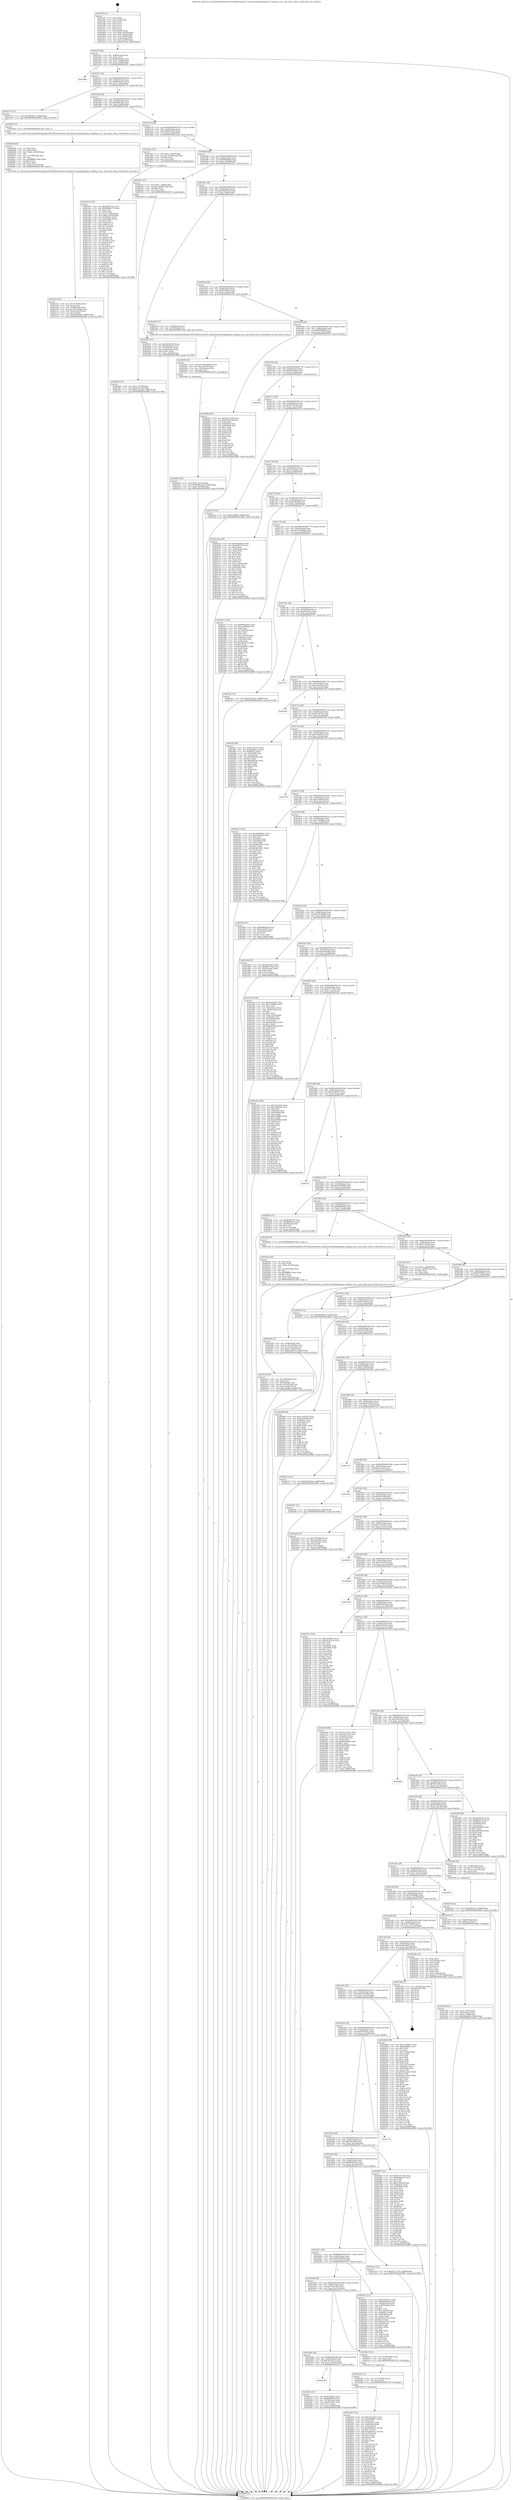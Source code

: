 digraph "0x4015f0" {
  label = "0x4015f0 (/mnt/c/Users/mathe/Desktop/tcc/POCII/binaries/extr_linuxdriverspcihotplugcpci_hotplug_core.c_get_latch_status_Final-ollvm.out::main(0))"
  labelloc = "t"
  node[shape=record]

  Entry [label="",width=0.3,height=0.3,shape=circle,fillcolor=black,style=filled]
  "0x40161f" [label="{
     0x40161f [29]\l
     | [instrs]\l
     &nbsp;&nbsp;0x40161f \<+3\>: mov -0x80(%rbp),%eax\l
     &nbsp;&nbsp;0x401622 \<+2\>: mov %eax,%ecx\l
     &nbsp;&nbsp;0x401624 \<+6\>: sub $0x80a3e8e3,%ecx\l
     &nbsp;&nbsp;0x40162a \<+6\>: mov %eax,-0x84(%rbp)\l
     &nbsp;&nbsp;0x401630 \<+6\>: mov %ecx,-0x88(%rbp)\l
     &nbsp;&nbsp;0x401636 \<+6\>: je 0000000000402681 \<main+0x1091\>\l
  }"]
  "0x402681" [label="{
     0x402681\l
  }", style=dashed]
  "0x40163c" [label="{
     0x40163c [28]\l
     | [instrs]\l
     &nbsp;&nbsp;0x40163c \<+5\>: jmp 0000000000401641 \<main+0x51\>\l
     &nbsp;&nbsp;0x401641 \<+6\>: mov -0x84(%rbp),%eax\l
     &nbsp;&nbsp;0x401647 \<+5\>: sub $0x8604ae12,%eax\l
     &nbsp;&nbsp;0x40164c \<+6\>: mov %eax,-0x8c(%rbp)\l
     &nbsp;&nbsp;0x401652 \<+6\>: je 000000000040277e \<main+0x118e\>\l
  }"]
  Exit [label="",width=0.3,height=0.3,shape=circle,fillcolor=black,style=filled,peripheries=2]
  "0x40277e" [label="{
     0x40277e [12]\l
     | [instrs]\l
     &nbsp;&nbsp;0x40277e \<+7\>: movl $0x5fda49cc,-0x80(%rbp)\l
     &nbsp;&nbsp;0x402785 \<+5\>: jmp 0000000000402888 \<main+0x1298\>\l
  }"]
  "0x401658" [label="{
     0x401658 [28]\l
     | [instrs]\l
     &nbsp;&nbsp;0x401658 \<+5\>: jmp 000000000040165d \<main+0x6d\>\l
     &nbsp;&nbsp;0x40165d \<+6\>: mov -0x84(%rbp),%eax\l
     &nbsp;&nbsp;0x401663 \<+5\>: sub $0x86df1adc,%eax\l
     &nbsp;&nbsp;0x401668 \<+6\>: mov %eax,-0x90(%rbp)\l
     &nbsp;&nbsp;0x40166e \<+6\>: je 00000000004020d1 \<main+0xae1\>\l
  }"]
  "0x4025dd" [label="{
     0x4025dd [152]\l
     | [instrs]\l
     &nbsp;&nbsp;0x4025dd \<+5\>: mov $0x1bc18151,%ecx\l
     &nbsp;&nbsp;0x4025e2 \<+5\>: mov $0xf249997a,%edx\l
     &nbsp;&nbsp;0x4025e7 \<+3\>: mov $0x1,%sil\l
     &nbsp;&nbsp;0x4025ea \<+8\>: mov 0x40505c,%r8d\l
     &nbsp;&nbsp;0x4025f2 \<+8\>: mov 0x405060,%r9d\l
     &nbsp;&nbsp;0x4025fa \<+3\>: mov %r8d,%r10d\l
     &nbsp;&nbsp;0x4025fd \<+7\>: sub $0xa64852c1,%r10d\l
     &nbsp;&nbsp;0x402604 \<+4\>: sub $0x1,%r10d\l
     &nbsp;&nbsp;0x402608 \<+7\>: add $0xa64852c1,%r10d\l
     &nbsp;&nbsp;0x40260f \<+4\>: imul %r10d,%r8d\l
     &nbsp;&nbsp;0x402613 \<+4\>: and $0x1,%r8d\l
     &nbsp;&nbsp;0x402617 \<+4\>: cmp $0x0,%r8d\l
     &nbsp;&nbsp;0x40261b \<+4\>: sete %r11b\l
     &nbsp;&nbsp;0x40261f \<+4\>: cmp $0xa,%r9d\l
     &nbsp;&nbsp;0x402623 \<+3\>: setl %bl\l
     &nbsp;&nbsp;0x402626 \<+3\>: mov %r11b,%r14b\l
     &nbsp;&nbsp;0x402629 \<+4\>: xor $0xff,%r14b\l
     &nbsp;&nbsp;0x40262d \<+3\>: mov %bl,%r15b\l
     &nbsp;&nbsp;0x402630 \<+4\>: xor $0xff,%r15b\l
     &nbsp;&nbsp;0x402634 \<+4\>: xor $0x0,%sil\l
     &nbsp;&nbsp;0x402638 \<+3\>: mov %r14b,%r12b\l
     &nbsp;&nbsp;0x40263b \<+4\>: and $0x0,%r12b\l
     &nbsp;&nbsp;0x40263f \<+3\>: and %sil,%r11b\l
     &nbsp;&nbsp;0x402642 \<+3\>: mov %r15b,%r13b\l
     &nbsp;&nbsp;0x402645 \<+4\>: and $0x0,%r13b\l
     &nbsp;&nbsp;0x402649 \<+3\>: and %sil,%bl\l
     &nbsp;&nbsp;0x40264c \<+3\>: or %r11b,%r12b\l
     &nbsp;&nbsp;0x40264f \<+3\>: or %bl,%r13b\l
     &nbsp;&nbsp;0x402652 \<+3\>: xor %r13b,%r12b\l
     &nbsp;&nbsp;0x402655 \<+3\>: or %r15b,%r14b\l
     &nbsp;&nbsp;0x402658 \<+4\>: xor $0xff,%r14b\l
     &nbsp;&nbsp;0x40265c \<+4\>: or $0x0,%sil\l
     &nbsp;&nbsp;0x402660 \<+3\>: and %sil,%r14b\l
     &nbsp;&nbsp;0x402663 \<+3\>: or %r14b,%r12b\l
     &nbsp;&nbsp;0x402666 \<+4\>: test $0x1,%r12b\l
     &nbsp;&nbsp;0x40266a \<+3\>: cmovne %edx,%ecx\l
     &nbsp;&nbsp;0x40266d \<+3\>: mov %ecx,-0x80(%rbp)\l
     &nbsp;&nbsp;0x402670 \<+5\>: jmp 0000000000402888 \<main+0x1298\>\l
  }"]
  "0x4020d1" [label="{
     0x4020d1 [5]\l
     | [instrs]\l
     &nbsp;&nbsp;0x4020d1 \<+5\>: call 0000000000401160 \<next_i\>\l
     | [calls]\l
     &nbsp;&nbsp;0x401160 \{1\} (/mnt/c/Users/mathe/Desktop/tcc/POCII/binaries/extr_linuxdriverspcihotplugcpci_hotplug_core.c_get_latch_status_Final-ollvm.out::next_i)\l
  }"]
  "0x401674" [label="{
     0x401674 [28]\l
     | [instrs]\l
     &nbsp;&nbsp;0x401674 \<+5\>: jmp 0000000000401679 \<main+0x89\>\l
     &nbsp;&nbsp;0x401679 \<+6\>: mov -0x84(%rbp),%eax\l
     &nbsp;&nbsp;0x40167f \<+5\>: sub $0x88d1f222,%eax\l
     &nbsp;&nbsp;0x401684 \<+6\>: mov %eax,-0x94(%rbp)\l
     &nbsp;&nbsp;0x40168a \<+6\>: je 0000000000401dae \<main+0x7be\>\l
  }"]
  "0x4025d1" [label="{
     0x4025d1 [12]\l
     | [instrs]\l
     &nbsp;&nbsp;0x4025d1 \<+4\>: mov -0x70(%rbp),%rax\l
     &nbsp;&nbsp;0x4025d5 \<+3\>: mov %rax,%rdi\l
     &nbsp;&nbsp;0x4025d8 \<+5\>: call 0000000000401030 \<free@plt\>\l
     | [calls]\l
     &nbsp;&nbsp;0x401030 \{1\} (unknown)\l
  }"]
  "0x401dae" [label="{
     0x401dae [23]\l
     | [instrs]\l
     &nbsp;&nbsp;0x401dae \<+7\>: movl $0x1,-0x50(%rbp)\l
     &nbsp;&nbsp;0x401db5 \<+4\>: movslq -0x50(%rbp),%rax\l
     &nbsp;&nbsp;0x401db9 \<+4\>: shl $0x3,%rax\l
     &nbsp;&nbsp;0x401dbd \<+3\>: mov %rax,%rdi\l
     &nbsp;&nbsp;0x401dc0 \<+5\>: call 0000000000401050 \<malloc@plt\>\l
     | [calls]\l
     &nbsp;&nbsp;0x401050 \{1\} (unknown)\l
  }"]
  "0x401690" [label="{
     0x401690 [28]\l
     | [instrs]\l
     &nbsp;&nbsp;0x401690 \<+5\>: jmp 0000000000401695 \<main+0xa5\>\l
     &nbsp;&nbsp;0x401695 \<+6\>: mov -0x84(%rbp),%eax\l
     &nbsp;&nbsp;0x40169b \<+5\>: sub $0x9068b50d,%eax\l
     &nbsp;&nbsp;0x4016a0 \<+6\>: mov %eax,-0x98(%rbp)\l
     &nbsp;&nbsp;0x4016a6 \<+6\>: je 000000000040224c \<main+0xc5c\>\l
  }"]
  "0x402454" [label="{
     0x402454 [12]\l
     | [instrs]\l
     &nbsp;&nbsp;0x402454 \<+7\>: movl $0xf2f2b703,-0x80(%rbp)\l
     &nbsp;&nbsp;0x40245b \<+5\>: jmp 0000000000402888 \<main+0x1298\>\l
  }"]
  "0x40224c" [label="{
     0x40224c [23]\l
     | [instrs]\l
     &nbsp;&nbsp;0x40224c \<+7\>: movl $0x1,-0x68(%rbp)\l
     &nbsp;&nbsp;0x402253 \<+4\>: movslq -0x68(%rbp),%rax\l
     &nbsp;&nbsp;0x402257 \<+4\>: shl $0x2,%rax\l
     &nbsp;&nbsp;0x40225b \<+3\>: mov %rax,%rdi\l
     &nbsp;&nbsp;0x40225e \<+5\>: call 0000000000401050 \<malloc@plt\>\l
     | [calls]\l
     &nbsp;&nbsp;0x401050 \{1\} (unknown)\l
  }"]
  "0x4016ac" [label="{
     0x4016ac [28]\l
     | [instrs]\l
     &nbsp;&nbsp;0x4016ac \<+5\>: jmp 00000000004016b1 \<main+0xc1\>\l
     &nbsp;&nbsp;0x4016b1 \<+6\>: mov -0x84(%rbp),%eax\l
     &nbsp;&nbsp;0x4016b7 \<+5\>: sub $0x90d6523a,%eax\l
     &nbsp;&nbsp;0x4016bc \<+6\>: mov %eax,-0x9c(%rbp)\l
     &nbsp;&nbsp;0x4016c2 \<+6\>: je 0000000000402425 \<main+0xe35\>\l
  }"]
  "0x40240c" [label="{
     0x40240c [25]\l
     | [instrs]\l
     &nbsp;&nbsp;0x40240c \<+7\>: movl $0x0,-0x7c(%rbp)\l
     &nbsp;&nbsp;0x402413 \<+7\>: movl $0x90d6523a,-0x80(%rbp)\l
     &nbsp;&nbsp;0x40241a \<+6\>: mov %eax,-0x168(%rbp)\l
     &nbsp;&nbsp;0x402420 \<+5\>: jmp 0000000000402888 \<main+0x1298\>\l
  }"]
  "0x402425" [label="{
     0x402425 [27]\l
     | [instrs]\l
     &nbsp;&nbsp;0x402425 \<+5\>: mov $0x2b947eb1,%eax\l
     &nbsp;&nbsp;0x40242a \<+5\>: mov $0x44eb823e,%ecx\l
     &nbsp;&nbsp;0x40242f \<+3\>: mov -0x7c(%rbp),%edx\l
     &nbsp;&nbsp;0x402432 \<+3\>: cmp -0x50(%rbp),%edx\l
     &nbsp;&nbsp;0x402435 \<+3\>: cmovl %ecx,%eax\l
     &nbsp;&nbsp;0x402438 \<+3\>: mov %eax,-0x80(%rbp)\l
     &nbsp;&nbsp;0x40243b \<+5\>: jmp 0000000000402888 \<main+0x1298\>\l
  }"]
  "0x4016c8" [label="{
     0x4016c8 [28]\l
     | [instrs]\l
     &nbsp;&nbsp;0x4016c8 \<+5\>: jmp 00000000004016cd \<main+0xdd\>\l
     &nbsp;&nbsp;0x4016cd \<+6\>: mov -0x84(%rbp),%eax\l
     &nbsp;&nbsp;0x4016d3 \<+5\>: sub $0x93184fc3,%eax\l
     &nbsp;&nbsp;0x4016d8 \<+6\>: mov %eax,-0xa0(%rbp)\l
     &nbsp;&nbsp;0x4016de \<+6\>: je 00000000004023e8 \<main+0xdf8\>\l
  }"]
  "0x4023f5" [label="{
     0x4023f5 [23]\l
     | [instrs]\l
     &nbsp;&nbsp;0x4023f5 \<+10\>: movabs $0x4030b6,%rdi\l
     &nbsp;&nbsp;0x4023ff \<+3\>: mov %eax,-0x78(%rbp)\l
     &nbsp;&nbsp;0x402402 \<+3\>: mov -0x78(%rbp),%esi\l
     &nbsp;&nbsp;0x402405 \<+2\>: mov $0x0,%al\l
     &nbsp;&nbsp;0x402407 \<+5\>: call 0000000000401040 \<printf@plt\>\l
     | [calls]\l
     &nbsp;&nbsp;0x401040 \{1\} (unknown)\l
  }"]
  "0x4023e8" [label="{
     0x4023e8 [13]\l
     | [instrs]\l
     &nbsp;&nbsp;0x4023e8 \<+4\>: mov -0x58(%rbp),%rdi\l
     &nbsp;&nbsp;0x4023ec \<+4\>: mov -0x70(%rbp),%rsi\l
     &nbsp;&nbsp;0x4023f0 \<+5\>: call 00000000004015d0 \<get_latch_status\>\l
     | [calls]\l
     &nbsp;&nbsp;0x4015d0 \{1\} (/mnt/c/Users/mathe/Desktop/tcc/POCII/binaries/extr_linuxdriverspcihotplugcpci_hotplug_core.c_get_latch_status_Final-ollvm.out::get_latch_status)\l
  }"]
  "0x4016e4" [label="{
     0x4016e4 [28]\l
     | [instrs]\l
     &nbsp;&nbsp;0x4016e4 \<+5\>: jmp 00000000004016e9 \<main+0xf9\>\l
     &nbsp;&nbsp;0x4016e9 \<+6\>: mov -0x84(%rbp),%eax\l
     &nbsp;&nbsp;0x4016ef \<+5\>: sub $0x94fb9f93,%eax\l
     &nbsp;&nbsp;0x4016f4 \<+6\>: mov %eax,-0xa4(%rbp)\l
     &nbsp;&nbsp;0x4016fa \<+6\>: je 000000000040269e \<main+0x10ae\>\l
  }"]
  "0x4022c6" [label="{
     0x4022c6 [33]\l
     | [instrs]\l
     &nbsp;&nbsp;0x4022c6 \<+6\>: mov -0x164(%rbp),%ecx\l
     &nbsp;&nbsp;0x4022cc \<+3\>: imul %eax,%ecx\l
     &nbsp;&nbsp;0x4022cf \<+4\>: mov -0x70(%rbp),%rdi\l
     &nbsp;&nbsp;0x4022d3 \<+4\>: movslq -0x74(%rbp),%r8\l
     &nbsp;&nbsp;0x4022d7 \<+4\>: mov %ecx,(%rdi,%r8,4)\l
     &nbsp;&nbsp;0x4022db \<+7\>: movl $0xc24efbef,-0x80(%rbp)\l
     &nbsp;&nbsp;0x4022e2 \<+5\>: jmp 0000000000402888 \<main+0x1298\>\l
  }"]
  "0x40269e" [label="{
     0x40269e [83]\l
     | [instrs]\l
     &nbsp;&nbsp;0x40269e \<+5\>: mov $0x501b13b6,%eax\l
     &nbsp;&nbsp;0x4026a3 \<+5\>: mov $0x6542c64f,%ecx\l
     &nbsp;&nbsp;0x4026a8 \<+2\>: xor %edx,%edx\l
     &nbsp;&nbsp;0x4026aa \<+7\>: mov 0x40505c,%esi\l
     &nbsp;&nbsp;0x4026b1 \<+7\>: mov 0x405060,%edi\l
     &nbsp;&nbsp;0x4026b8 \<+3\>: sub $0x1,%edx\l
     &nbsp;&nbsp;0x4026bb \<+3\>: mov %esi,%r8d\l
     &nbsp;&nbsp;0x4026be \<+3\>: add %edx,%r8d\l
     &nbsp;&nbsp;0x4026c1 \<+4\>: imul %r8d,%esi\l
     &nbsp;&nbsp;0x4026c5 \<+3\>: and $0x1,%esi\l
     &nbsp;&nbsp;0x4026c8 \<+3\>: cmp $0x0,%esi\l
     &nbsp;&nbsp;0x4026cb \<+4\>: sete %r9b\l
     &nbsp;&nbsp;0x4026cf \<+3\>: cmp $0xa,%edi\l
     &nbsp;&nbsp;0x4026d2 \<+4\>: setl %r10b\l
     &nbsp;&nbsp;0x4026d6 \<+3\>: mov %r9b,%r11b\l
     &nbsp;&nbsp;0x4026d9 \<+3\>: and %r10b,%r11b\l
     &nbsp;&nbsp;0x4026dc \<+3\>: xor %r10b,%r9b\l
     &nbsp;&nbsp;0x4026df \<+3\>: or %r9b,%r11b\l
     &nbsp;&nbsp;0x4026e2 \<+4\>: test $0x1,%r11b\l
     &nbsp;&nbsp;0x4026e6 \<+3\>: cmovne %ecx,%eax\l
     &nbsp;&nbsp;0x4026e9 \<+3\>: mov %eax,-0x80(%rbp)\l
     &nbsp;&nbsp;0x4026ec \<+5\>: jmp 0000000000402888 \<main+0x1298\>\l
  }"]
  "0x401700" [label="{
     0x401700 [28]\l
     | [instrs]\l
     &nbsp;&nbsp;0x401700 \<+5\>: jmp 0000000000401705 \<main+0x115\>\l
     &nbsp;&nbsp;0x401705 \<+6\>: mov -0x84(%rbp),%eax\l
     &nbsp;&nbsp;0x40170b \<+5\>: sub $0x96065441,%eax\l
     &nbsp;&nbsp;0x401710 \<+6\>: mov %eax,-0xa8(%rbp)\l
     &nbsp;&nbsp;0x401716 \<+6\>: je 000000000040281e \<main+0x122e\>\l
  }"]
  "0x40229a" [label="{
     0x40229a [44]\l
     | [instrs]\l
     &nbsp;&nbsp;0x40229a \<+2\>: xor %ecx,%ecx\l
     &nbsp;&nbsp;0x40229c \<+5\>: mov $0x2,%edx\l
     &nbsp;&nbsp;0x4022a1 \<+6\>: mov %edx,-0x160(%rbp)\l
     &nbsp;&nbsp;0x4022a7 \<+1\>: cltd\l
     &nbsp;&nbsp;0x4022a8 \<+6\>: mov -0x160(%rbp),%esi\l
     &nbsp;&nbsp;0x4022ae \<+2\>: idiv %esi\l
     &nbsp;&nbsp;0x4022b0 \<+6\>: imul $0xfffffffe,%edx,%edx\l
     &nbsp;&nbsp;0x4022b6 \<+3\>: sub $0x1,%ecx\l
     &nbsp;&nbsp;0x4022b9 \<+2\>: sub %ecx,%edx\l
     &nbsp;&nbsp;0x4022bb \<+6\>: mov %edx,-0x164(%rbp)\l
     &nbsp;&nbsp;0x4022c1 \<+5\>: call 0000000000401160 \<next_i\>\l
     | [calls]\l
     &nbsp;&nbsp;0x401160 \{1\} (/mnt/c/Users/mathe/Desktop/tcc/POCII/binaries/extr_linuxdriverspcihotplugcpci_hotplug_core.c_get_latch_status_Final-ollvm.out::next_i)\l
  }"]
  "0x40281e" [label="{
     0x40281e\l
  }", style=dashed]
  "0x40171c" [label="{
     0x40171c [28]\l
     | [instrs]\l
     &nbsp;&nbsp;0x40171c \<+5\>: jmp 0000000000401721 \<main+0x131\>\l
     &nbsp;&nbsp;0x401721 \<+6\>: mov -0x84(%rbp),%eax\l
     &nbsp;&nbsp;0x401727 \<+5\>: sub $0x9b305c45,%eax\l
     &nbsp;&nbsp;0x40172c \<+6\>: mov %eax,-0xac(%rbp)\l
     &nbsp;&nbsp;0x401732 \<+6\>: je 000000000040221f \<main+0xc2f\>\l
  }"]
  "0x401bd0" [label="{
     0x401bd0\l
  }", style=dashed]
  "0x40221f" [label="{
     0x40221f [12]\l
     | [instrs]\l
     &nbsp;&nbsp;0x40221f \<+7\>: movl $0x5729f9cf,-0x80(%rbp)\l
     &nbsp;&nbsp;0x402226 \<+5\>: jmp 0000000000402888 \<main+0x1298\>\l
  }"]
  "0x401738" [label="{
     0x401738 [28]\l
     | [instrs]\l
     &nbsp;&nbsp;0x401738 \<+5\>: jmp 000000000040173d \<main+0x14d\>\l
     &nbsp;&nbsp;0x40173d \<+6\>: mov -0x84(%rbp),%eax\l
     &nbsp;&nbsp;0x401743 \<+5\>: sub $0xa0cd1424,%eax\l
     &nbsp;&nbsp;0x401748 \<+6\>: mov %eax,-0xb0(%rbp)\l
     &nbsp;&nbsp;0x40174e \<+6\>: je 00000000004021ab \<main+0xbbb\>\l
  }"]
  "0x40227a" [label="{
     0x40227a [27]\l
     | [instrs]\l
     &nbsp;&nbsp;0x40227a \<+5\>: mov $0x93184fc3,%eax\l
     &nbsp;&nbsp;0x40227f \<+5\>: mov $0xf068b049,%ecx\l
     &nbsp;&nbsp;0x402284 \<+3\>: mov -0x74(%rbp),%edx\l
     &nbsp;&nbsp;0x402287 \<+3\>: cmp -0x68(%rbp),%edx\l
     &nbsp;&nbsp;0x40228a \<+3\>: cmovl %ecx,%eax\l
     &nbsp;&nbsp;0x40228d \<+3\>: mov %eax,-0x80(%rbp)\l
     &nbsp;&nbsp;0x402290 \<+5\>: jmp 0000000000402888 \<main+0x1298\>\l
  }"]
  "0x4021ab" [label="{
     0x4021ab [104]\l
     | [instrs]\l
     &nbsp;&nbsp;0x4021ab \<+5\>: mov $0xb3dfd97e,%eax\l
     &nbsp;&nbsp;0x4021b0 \<+5\>: mov $0xfad8375f,%ecx\l
     &nbsp;&nbsp;0x4021b5 \<+2\>: xor %edx,%edx\l
     &nbsp;&nbsp;0x4021b7 \<+3\>: mov -0x64(%rbp),%esi\l
     &nbsp;&nbsp;0x4021ba \<+2\>: mov %edx,%edi\l
     &nbsp;&nbsp;0x4021bc \<+2\>: sub %esi,%edi\l
     &nbsp;&nbsp;0x4021be \<+2\>: mov %edx,%esi\l
     &nbsp;&nbsp;0x4021c0 \<+3\>: sub $0x1,%esi\l
     &nbsp;&nbsp;0x4021c3 \<+2\>: add %esi,%edi\l
     &nbsp;&nbsp;0x4021c5 \<+2\>: mov %edx,%esi\l
     &nbsp;&nbsp;0x4021c7 \<+2\>: sub %edi,%esi\l
     &nbsp;&nbsp;0x4021c9 \<+3\>: mov %esi,-0x64(%rbp)\l
     &nbsp;&nbsp;0x4021cc \<+7\>: mov 0x40505c,%esi\l
     &nbsp;&nbsp;0x4021d3 \<+7\>: mov 0x405060,%edi\l
     &nbsp;&nbsp;0x4021da \<+3\>: sub $0x1,%edx\l
     &nbsp;&nbsp;0x4021dd \<+3\>: mov %esi,%r8d\l
     &nbsp;&nbsp;0x4021e0 \<+3\>: add %edx,%r8d\l
     &nbsp;&nbsp;0x4021e3 \<+4\>: imul %r8d,%esi\l
     &nbsp;&nbsp;0x4021e7 \<+3\>: and $0x1,%esi\l
     &nbsp;&nbsp;0x4021ea \<+3\>: cmp $0x0,%esi\l
     &nbsp;&nbsp;0x4021ed \<+4\>: sete %r9b\l
     &nbsp;&nbsp;0x4021f1 \<+3\>: cmp $0xa,%edi\l
     &nbsp;&nbsp;0x4021f4 \<+4\>: setl %r10b\l
     &nbsp;&nbsp;0x4021f8 \<+3\>: mov %r9b,%r11b\l
     &nbsp;&nbsp;0x4021fb \<+3\>: and %r10b,%r11b\l
     &nbsp;&nbsp;0x4021fe \<+3\>: xor %r10b,%r9b\l
     &nbsp;&nbsp;0x402201 \<+3\>: or %r9b,%r11b\l
     &nbsp;&nbsp;0x402204 \<+4\>: test $0x1,%r11b\l
     &nbsp;&nbsp;0x402208 \<+3\>: cmovne %ecx,%eax\l
     &nbsp;&nbsp;0x40220b \<+3\>: mov %eax,-0x80(%rbp)\l
     &nbsp;&nbsp;0x40220e \<+5\>: jmp 0000000000402888 \<main+0x1298\>\l
  }"]
  "0x401754" [label="{
     0x401754 [28]\l
     | [instrs]\l
     &nbsp;&nbsp;0x401754 \<+5\>: jmp 0000000000401759 \<main+0x169\>\l
     &nbsp;&nbsp;0x401759 \<+6\>: mov -0x84(%rbp),%eax\l
     &nbsp;&nbsp;0x40175f \<+5\>: sub $0xa256bd5f,%eax\l
     &nbsp;&nbsp;0x401764 \<+6\>: mov %eax,-0xb4(%rbp)\l
     &nbsp;&nbsp;0x40176a \<+6\>: je 0000000000402377 \<main+0xd87\>\l
  }"]
  "0x401bb4" [label="{
     0x401bb4 [28]\l
     | [instrs]\l
     &nbsp;&nbsp;0x401bb4 \<+5\>: jmp 0000000000401bb9 \<main+0x5c9\>\l
     &nbsp;&nbsp;0x401bb9 \<+6\>: mov -0x84(%rbp),%eax\l
     &nbsp;&nbsp;0x401bbf \<+5\>: sub $0x76e2a6a1,%eax\l
     &nbsp;&nbsp;0x401bc4 \<+6\>: mov %eax,-0x154(%rbp)\l
     &nbsp;&nbsp;0x401bca \<+6\>: je 000000000040227a \<main+0xc8a\>\l
  }"]
  "0x402377" [label="{
     0x402377 [101]\l
     | [instrs]\l
     &nbsp;&nbsp;0x402377 \<+5\>: mov $0x96065441,%eax\l
     &nbsp;&nbsp;0x40237c \<+5\>: mov $0xaa569064,%ecx\l
     &nbsp;&nbsp;0x402381 \<+2\>: xor %edx,%edx\l
     &nbsp;&nbsp;0x402383 \<+3\>: mov -0x74(%rbp),%esi\l
     &nbsp;&nbsp;0x402386 \<+3\>: sub $0x1,%edx\l
     &nbsp;&nbsp;0x402389 \<+2\>: sub %edx,%esi\l
     &nbsp;&nbsp;0x40238b \<+3\>: mov %esi,-0x74(%rbp)\l
     &nbsp;&nbsp;0x40238e \<+7\>: mov 0x40505c,%edx\l
     &nbsp;&nbsp;0x402395 \<+7\>: mov 0x405060,%esi\l
     &nbsp;&nbsp;0x40239c \<+2\>: mov %edx,%edi\l
     &nbsp;&nbsp;0x40239e \<+6\>: add $0xe8202f72,%edi\l
     &nbsp;&nbsp;0x4023a4 \<+3\>: sub $0x1,%edi\l
     &nbsp;&nbsp;0x4023a7 \<+6\>: sub $0xe8202f72,%edi\l
     &nbsp;&nbsp;0x4023ad \<+3\>: imul %edi,%edx\l
     &nbsp;&nbsp;0x4023b0 \<+3\>: and $0x1,%edx\l
     &nbsp;&nbsp;0x4023b3 \<+3\>: cmp $0x0,%edx\l
     &nbsp;&nbsp;0x4023b6 \<+4\>: sete %r8b\l
     &nbsp;&nbsp;0x4023ba \<+3\>: cmp $0xa,%esi\l
     &nbsp;&nbsp;0x4023bd \<+4\>: setl %r9b\l
     &nbsp;&nbsp;0x4023c1 \<+3\>: mov %r8b,%r10b\l
     &nbsp;&nbsp;0x4023c4 \<+3\>: and %r9b,%r10b\l
     &nbsp;&nbsp;0x4023c7 \<+3\>: xor %r9b,%r8b\l
     &nbsp;&nbsp;0x4023ca \<+3\>: or %r8b,%r10b\l
     &nbsp;&nbsp;0x4023cd \<+4\>: test $0x1,%r10b\l
     &nbsp;&nbsp;0x4023d1 \<+3\>: cmovne %ecx,%eax\l
     &nbsp;&nbsp;0x4023d4 \<+3\>: mov %eax,-0x80(%rbp)\l
     &nbsp;&nbsp;0x4023d7 \<+5\>: jmp 0000000000402888 \<main+0x1298\>\l
  }"]
  "0x401770" [label="{
     0x401770 [28]\l
     | [instrs]\l
     &nbsp;&nbsp;0x401770 \<+5\>: jmp 0000000000401775 \<main+0x185\>\l
     &nbsp;&nbsp;0x401775 \<+6\>: mov -0x84(%rbp),%eax\l
     &nbsp;&nbsp;0x40177b \<+5\>: sub $0xaa569064,%eax\l
     &nbsp;&nbsp;0x401780 \<+6\>: mov %eax,-0xb8(%rbp)\l
     &nbsp;&nbsp;0x401786 \<+6\>: je 00000000004023dc \<main+0xdec\>\l
  }"]
  "0x4025c5" [label="{
     0x4025c5 [12]\l
     | [instrs]\l
     &nbsp;&nbsp;0x4025c5 \<+4\>: mov -0x58(%rbp),%rax\l
     &nbsp;&nbsp;0x4025c9 \<+3\>: mov %rax,%rdi\l
     &nbsp;&nbsp;0x4025cc \<+5\>: call 0000000000401030 \<free@plt\>\l
     | [calls]\l
     &nbsp;&nbsp;0x401030 \{1\} (unknown)\l
  }"]
  "0x4023dc" [label="{
     0x4023dc [12]\l
     | [instrs]\l
     &nbsp;&nbsp;0x4023dc \<+7\>: movl $0x76e2a6a1,-0x80(%rbp)\l
     &nbsp;&nbsp;0x4023e3 \<+5\>: jmp 0000000000402888 \<main+0x1298\>\l
  }"]
  "0x40178c" [label="{
     0x40178c [28]\l
     | [instrs]\l
     &nbsp;&nbsp;0x40178c \<+5\>: jmp 0000000000401791 \<main+0x1a1\>\l
     &nbsp;&nbsp;0x401791 \<+6\>: mov -0x84(%rbp),%eax\l
     &nbsp;&nbsp;0x401797 \<+5\>: sub $0xab5d15c2,%eax\l
     &nbsp;&nbsp;0x40179c \<+6\>: mov %eax,-0xbc(%rbp)\l
     &nbsp;&nbsp;0x4017a2 \<+6\>: je 00000000004027b7 \<main+0x11c7\>\l
  }"]
  "0x402263" [label="{
     0x402263 [23]\l
     | [instrs]\l
     &nbsp;&nbsp;0x402263 \<+4\>: mov %rax,-0x70(%rbp)\l
     &nbsp;&nbsp;0x402267 \<+7\>: movl $0x0,-0x74(%rbp)\l
     &nbsp;&nbsp;0x40226e \<+7\>: movl $0x76e2a6a1,-0x80(%rbp)\l
     &nbsp;&nbsp;0x402275 \<+5\>: jmp 0000000000402888 \<main+0x1298\>\l
  }"]
  "0x4027b7" [label="{
     0x4027b7\l
  }", style=dashed]
  "0x4017a8" [label="{
     0x4017a8 [28]\l
     | [instrs]\l
     &nbsp;&nbsp;0x4017a8 \<+5\>: jmp 00000000004017ad \<main+0x1bd\>\l
     &nbsp;&nbsp;0x4017ad \<+6\>: mov -0x84(%rbp),%eax\l
     &nbsp;&nbsp;0x4017b3 \<+5\>: sub $0xacda580a,%eax\l
     &nbsp;&nbsp;0x4017b8 \<+6\>: mov %eax,-0xc0(%rbp)\l
     &nbsp;&nbsp;0x4017be \<+6\>: je 0000000000401bf5 \<main+0x605\>\l
  }"]
  "0x402102" [label="{
     0x402102 [35]\l
     | [instrs]\l
     &nbsp;&nbsp;0x402102 \<+6\>: mov -0x15c(%rbp),%ecx\l
     &nbsp;&nbsp;0x402108 \<+3\>: imul %eax,%ecx\l
     &nbsp;&nbsp;0x40210b \<+4\>: mov -0x58(%rbp),%rdi\l
     &nbsp;&nbsp;0x40210f \<+4\>: movslq -0x5c(%rbp),%r8\l
     &nbsp;&nbsp;0x402113 \<+4\>: mov (%rdi,%r8,8),%rdi\l
     &nbsp;&nbsp;0x402117 \<+2\>: mov %ecx,(%rdi)\l
     &nbsp;&nbsp;0x402119 \<+7\>: movl $0x265651bb,-0x80(%rbp)\l
     &nbsp;&nbsp;0x402120 \<+5\>: jmp 0000000000402888 \<main+0x1298\>\l
  }"]
  "0x401bf5" [label="{
     0x401bf5\l
  }", style=dashed]
  "0x4017c4" [label="{
     0x4017c4 [28]\l
     | [instrs]\l
     &nbsp;&nbsp;0x4017c4 \<+5\>: jmp 00000000004017c9 \<main+0x1d9\>\l
     &nbsp;&nbsp;0x4017c9 \<+6\>: mov -0x84(%rbp),%eax\l
     &nbsp;&nbsp;0x4017cf \<+5\>: sub $0xb23e67cb,%eax\l
     &nbsp;&nbsp;0x4017d4 \<+6\>: mov %eax,-0xc4(%rbp)\l
     &nbsp;&nbsp;0x4017da \<+6\>: je 0000000000401fef \<main+0x9ff\>\l
  }"]
  "0x4020d6" [label="{
     0x4020d6 [44]\l
     | [instrs]\l
     &nbsp;&nbsp;0x4020d6 \<+2\>: xor %ecx,%ecx\l
     &nbsp;&nbsp;0x4020d8 \<+5\>: mov $0x2,%edx\l
     &nbsp;&nbsp;0x4020dd \<+6\>: mov %edx,-0x158(%rbp)\l
     &nbsp;&nbsp;0x4020e3 \<+1\>: cltd\l
     &nbsp;&nbsp;0x4020e4 \<+6\>: mov -0x158(%rbp),%esi\l
     &nbsp;&nbsp;0x4020ea \<+2\>: idiv %esi\l
     &nbsp;&nbsp;0x4020ec \<+6\>: imul $0xfffffffe,%edx,%edx\l
     &nbsp;&nbsp;0x4020f2 \<+3\>: sub $0x1,%ecx\l
     &nbsp;&nbsp;0x4020f5 \<+2\>: sub %ecx,%edx\l
     &nbsp;&nbsp;0x4020f7 \<+6\>: mov %edx,-0x15c(%rbp)\l
     &nbsp;&nbsp;0x4020fd \<+5\>: call 0000000000401160 \<next_i\>\l
     | [calls]\l
     &nbsp;&nbsp;0x401160 \{1\} (/mnt/c/Users/mathe/Desktop/tcc/POCII/binaries/extr_linuxdriverspcihotplugcpci_hotplug_core.c_get_latch_status_Final-ollvm.out::next_i)\l
  }"]
  "0x401fef" [label="{
     0x401fef [88]\l
     | [instrs]\l
     &nbsp;&nbsp;0x401fef \<+5\>: mov $0xd1d30727,%eax\l
     &nbsp;&nbsp;0x401ff4 \<+5\>: mov $0x6ad64b19,%ecx\l
     &nbsp;&nbsp;0x401ff9 \<+7\>: mov 0x40505c,%edx\l
     &nbsp;&nbsp;0x402000 \<+7\>: mov 0x405060,%esi\l
     &nbsp;&nbsp;0x402007 \<+2\>: mov %edx,%edi\l
     &nbsp;&nbsp;0x402009 \<+6\>: sub $0xb4ff5a93,%edi\l
     &nbsp;&nbsp;0x40200f \<+3\>: sub $0x1,%edi\l
     &nbsp;&nbsp;0x402012 \<+6\>: add $0xb4ff5a93,%edi\l
     &nbsp;&nbsp;0x402018 \<+3\>: imul %edi,%edx\l
     &nbsp;&nbsp;0x40201b \<+3\>: and $0x1,%edx\l
     &nbsp;&nbsp;0x40201e \<+3\>: cmp $0x0,%edx\l
     &nbsp;&nbsp;0x402021 \<+4\>: sete %r8b\l
     &nbsp;&nbsp;0x402025 \<+3\>: cmp $0xa,%esi\l
     &nbsp;&nbsp;0x402028 \<+4\>: setl %r9b\l
     &nbsp;&nbsp;0x40202c \<+3\>: mov %r8b,%r10b\l
     &nbsp;&nbsp;0x40202f \<+3\>: and %r9b,%r10b\l
     &nbsp;&nbsp;0x402032 \<+3\>: xor %r9b,%r8b\l
     &nbsp;&nbsp;0x402035 \<+3\>: or %r8b,%r10b\l
     &nbsp;&nbsp;0x402038 \<+4\>: test $0x1,%r10b\l
     &nbsp;&nbsp;0x40203c \<+3\>: cmovne %ecx,%eax\l
     &nbsp;&nbsp;0x40203f \<+3\>: mov %eax,-0x80(%rbp)\l
     &nbsp;&nbsp;0x402042 \<+5\>: jmp 0000000000402888 \<main+0x1298\>\l
  }"]
  "0x4017e0" [label="{
     0x4017e0 [28]\l
     | [instrs]\l
     &nbsp;&nbsp;0x4017e0 \<+5\>: jmp 00000000004017e5 \<main+0x1f5\>\l
     &nbsp;&nbsp;0x4017e5 \<+6\>: mov -0x84(%rbp),%eax\l
     &nbsp;&nbsp;0x4017eb \<+5\>: sub $0xb3dfd97e,%eax\l
     &nbsp;&nbsp;0x4017f0 \<+6\>: mov %eax,-0xc8(%rbp)\l
     &nbsp;&nbsp;0x4017f6 \<+6\>: je 00000000004027fd \<main+0x120d\>\l
  }"]
  "0x401b98" [label="{
     0x401b98 [28]\l
     | [instrs]\l
     &nbsp;&nbsp;0x401b98 \<+5\>: jmp 0000000000401b9d \<main+0x5ad\>\l
     &nbsp;&nbsp;0x401b9d \<+6\>: mov -0x84(%rbp),%eax\l
     &nbsp;&nbsp;0x401ba3 \<+5\>: sub $0x74ecc587,%eax\l
     &nbsp;&nbsp;0x401ba8 \<+6\>: mov %eax,-0x150(%rbp)\l
     &nbsp;&nbsp;0x401bae \<+6\>: je 00000000004025c5 \<main+0xfd5\>\l
  }"]
  "0x4027fd" [label="{
     0x4027fd\l
  }", style=dashed]
  "0x4017fc" [label="{
     0x4017fc [28]\l
     | [instrs]\l
     &nbsp;&nbsp;0x4017fc \<+5\>: jmp 0000000000401801 \<main+0x211\>\l
     &nbsp;&nbsp;0x401801 \<+6\>: mov -0x84(%rbp),%eax\l
     &nbsp;&nbsp;0x401807 \<+5\>: sub $0xc24efbef,%eax\l
     &nbsp;&nbsp;0x40180c \<+6\>: mov %eax,-0xcc(%rbp)\l
     &nbsp;&nbsp;0x401812 \<+6\>: je 00000000004022e7 \<main+0xcf7\>\l
  }"]
  "0x402047" [label="{
     0x402047 [111]\l
     | [instrs]\l
     &nbsp;&nbsp;0x402047 \<+5\>: mov $0xd1d30727,%eax\l
     &nbsp;&nbsp;0x40204c \<+5\>: mov $0xe6180648,%ecx\l
     &nbsp;&nbsp;0x402051 \<+3\>: mov -0x64(%rbp),%edx\l
     &nbsp;&nbsp;0x402054 \<+3\>: cmp -0x60(%rbp),%edx\l
     &nbsp;&nbsp;0x402057 \<+4\>: setl %sil\l
     &nbsp;&nbsp;0x40205b \<+4\>: and $0x1,%sil\l
     &nbsp;&nbsp;0x40205f \<+4\>: mov %sil,-0x29(%rbp)\l
     &nbsp;&nbsp;0x402063 \<+7\>: mov 0x40505c,%edx\l
     &nbsp;&nbsp;0x40206a \<+7\>: mov 0x405060,%edi\l
     &nbsp;&nbsp;0x402071 \<+3\>: mov %edx,%r8d\l
     &nbsp;&nbsp;0x402074 \<+7\>: sub $0x824a732b,%r8d\l
     &nbsp;&nbsp;0x40207b \<+4\>: sub $0x1,%r8d\l
     &nbsp;&nbsp;0x40207f \<+7\>: add $0x824a732b,%r8d\l
     &nbsp;&nbsp;0x402086 \<+4\>: imul %r8d,%edx\l
     &nbsp;&nbsp;0x40208a \<+3\>: and $0x1,%edx\l
     &nbsp;&nbsp;0x40208d \<+3\>: cmp $0x0,%edx\l
     &nbsp;&nbsp;0x402090 \<+4\>: sete %sil\l
     &nbsp;&nbsp;0x402094 \<+3\>: cmp $0xa,%edi\l
     &nbsp;&nbsp;0x402097 \<+4\>: setl %r9b\l
     &nbsp;&nbsp;0x40209b \<+3\>: mov %sil,%r10b\l
     &nbsp;&nbsp;0x40209e \<+3\>: and %r9b,%r10b\l
     &nbsp;&nbsp;0x4020a1 \<+3\>: xor %r9b,%sil\l
     &nbsp;&nbsp;0x4020a4 \<+3\>: or %sil,%r10b\l
     &nbsp;&nbsp;0x4020a7 \<+4\>: test $0x1,%r10b\l
     &nbsp;&nbsp;0x4020ab \<+3\>: cmovne %ecx,%eax\l
     &nbsp;&nbsp;0x4020ae \<+3\>: mov %eax,-0x80(%rbp)\l
     &nbsp;&nbsp;0x4020b1 \<+5\>: jmp 0000000000402888 \<main+0x1298\>\l
  }"]
  "0x4022e7" [label="{
     0x4022e7 [144]\l
     | [instrs]\l
     &nbsp;&nbsp;0x4022e7 \<+5\>: mov $0x96065441,%eax\l
     &nbsp;&nbsp;0x4022ec \<+5\>: mov $0xa256bd5f,%ecx\l
     &nbsp;&nbsp;0x4022f1 \<+2\>: mov $0x1,%dl\l
     &nbsp;&nbsp;0x4022f3 \<+7\>: mov 0x40505c,%esi\l
     &nbsp;&nbsp;0x4022fa \<+7\>: mov 0x405060,%edi\l
     &nbsp;&nbsp;0x402301 \<+3\>: mov %esi,%r8d\l
     &nbsp;&nbsp;0x402304 \<+7\>: sub $0x6fe19621,%r8d\l
     &nbsp;&nbsp;0x40230b \<+4\>: sub $0x1,%r8d\l
     &nbsp;&nbsp;0x40230f \<+7\>: add $0x6fe19621,%r8d\l
     &nbsp;&nbsp;0x402316 \<+4\>: imul %r8d,%esi\l
     &nbsp;&nbsp;0x40231a \<+3\>: and $0x1,%esi\l
     &nbsp;&nbsp;0x40231d \<+3\>: cmp $0x0,%esi\l
     &nbsp;&nbsp;0x402320 \<+4\>: sete %r9b\l
     &nbsp;&nbsp;0x402324 \<+3\>: cmp $0xa,%edi\l
     &nbsp;&nbsp;0x402327 \<+4\>: setl %r10b\l
     &nbsp;&nbsp;0x40232b \<+3\>: mov %r9b,%r11b\l
     &nbsp;&nbsp;0x40232e \<+4\>: xor $0xff,%r11b\l
     &nbsp;&nbsp;0x402332 \<+3\>: mov %r10b,%bl\l
     &nbsp;&nbsp;0x402335 \<+3\>: xor $0xff,%bl\l
     &nbsp;&nbsp;0x402338 \<+3\>: xor $0x1,%dl\l
     &nbsp;&nbsp;0x40233b \<+3\>: mov %r11b,%r14b\l
     &nbsp;&nbsp;0x40233e \<+4\>: and $0xff,%r14b\l
     &nbsp;&nbsp;0x402342 \<+3\>: and %dl,%r9b\l
     &nbsp;&nbsp;0x402345 \<+3\>: mov %bl,%r15b\l
     &nbsp;&nbsp;0x402348 \<+4\>: and $0xff,%r15b\l
     &nbsp;&nbsp;0x40234c \<+3\>: and %dl,%r10b\l
     &nbsp;&nbsp;0x40234f \<+3\>: or %r9b,%r14b\l
     &nbsp;&nbsp;0x402352 \<+3\>: or %r10b,%r15b\l
     &nbsp;&nbsp;0x402355 \<+3\>: xor %r15b,%r14b\l
     &nbsp;&nbsp;0x402358 \<+3\>: or %bl,%r11b\l
     &nbsp;&nbsp;0x40235b \<+4\>: xor $0xff,%r11b\l
     &nbsp;&nbsp;0x40235f \<+3\>: or $0x1,%dl\l
     &nbsp;&nbsp;0x402362 \<+3\>: and %dl,%r11b\l
     &nbsp;&nbsp;0x402365 \<+3\>: or %r11b,%r14b\l
     &nbsp;&nbsp;0x402368 \<+4\>: test $0x1,%r14b\l
     &nbsp;&nbsp;0x40236c \<+3\>: cmovne %ecx,%eax\l
     &nbsp;&nbsp;0x40236f \<+3\>: mov %eax,-0x80(%rbp)\l
     &nbsp;&nbsp;0x402372 \<+5\>: jmp 0000000000402888 \<main+0x1298\>\l
  }"]
  "0x401818" [label="{
     0x401818 [28]\l
     | [instrs]\l
     &nbsp;&nbsp;0x401818 \<+5\>: jmp 000000000040181d \<main+0x22d\>\l
     &nbsp;&nbsp;0x40181d \<+6\>: mov -0x84(%rbp),%eax\l
     &nbsp;&nbsp;0x401823 \<+5\>: sub $0xc720858a,%eax\l
     &nbsp;&nbsp;0x401828 \<+6\>: mov %eax,-0xd0(%rbp)\l
     &nbsp;&nbsp;0x40182e \<+6\>: je 0000000000401f9e \<main+0x9ae\>\l
  }"]
  "0x401fd0" [label="{
     0x401fd0 [31]\l
     | [instrs]\l
     &nbsp;&nbsp;0x401fd0 \<+4\>: mov -0x58(%rbp),%rdi\l
     &nbsp;&nbsp;0x401fd4 \<+4\>: movslq -0x5c(%rbp),%rcx\l
     &nbsp;&nbsp;0x401fd8 \<+4\>: mov %rax,(%rdi,%rcx,8)\l
     &nbsp;&nbsp;0x401fdc \<+7\>: movl $0x0,-0x64(%rbp)\l
     &nbsp;&nbsp;0x401fe3 \<+7\>: movl $0xb23e67cb,-0x80(%rbp)\l
     &nbsp;&nbsp;0x401fea \<+5\>: jmp 0000000000402888 \<main+0x1298\>\l
  }"]
  "0x401f9e" [label="{
     0x401f9e [27]\l
     | [instrs]\l
     &nbsp;&nbsp;0x401f9e \<+5\>: mov $0x9068b50d,%eax\l
     &nbsp;&nbsp;0x401fa3 \<+5\>: mov $0xf1b3b2f2,%ecx\l
     &nbsp;&nbsp;0x401fa8 \<+3\>: mov -0x2a(%rbp),%dl\l
     &nbsp;&nbsp;0x401fab \<+3\>: test $0x1,%dl\l
     &nbsp;&nbsp;0x401fae \<+3\>: cmovne %ecx,%eax\l
     &nbsp;&nbsp;0x401fb1 \<+3\>: mov %eax,-0x80(%rbp)\l
     &nbsp;&nbsp;0x401fb4 \<+5\>: jmp 0000000000402888 \<main+0x1298\>\l
  }"]
  "0x401834" [label="{
     0x401834 [28]\l
     | [instrs]\l
     &nbsp;&nbsp;0x401834 \<+5\>: jmp 0000000000401839 \<main+0x249\>\l
     &nbsp;&nbsp;0x401839 \<+6\>: mov -0x84(%rbp),%eax\l
     &nbsp;&nbsp;0x40183f \<+5\>: sub $0xc9ba9d8d,%eax\l
     &nbsp;&nbsp;0x401844 \<+6\>: mov %eax,-0xd4(%rbp)\l
     &nbsp;&nbsp;0x40184a \<+6\>: je 0000000000401d3b \<main+0x74b\>\l
  }"]
  "0x401b7c" [label="{
     0x401b7c [28]\l
     | [instrs]\l
     &nbsp;&nbsp;0x401b7c \<+5\>: jmp 0000000000401b81 \<main+0x591\>\l
     &nbsp;&nbsp;0x401b81 \<+6\>: mov -0x84(%rbp),%eax\l
     &nbsp;&nbsp;0x401b87 \<+5\>: sub $0x6ad64b19,%eax\l
     &nbsp;&nbsp;0x401b8c \<+6\>: mov %eax,-0x14c(%rbp)\l
     &nbsp;&nbsp;0x401b92 \<+6\>: je 0000000000402047 \<main+0xa57\>\l
  }"]
  "0x401d3b" [label="{
     0x401d3b [27]\l
     | [instrs]\l
     &nbsp;&nbsp;0x401d3b \<+5\>: mov $0x80a3e8e3,%eax\l
     &nbsp;&nbsp;0x401d40 \<+5\>: mov $0x403315ba,%ecx\l
     &nbsp;&nbsp;0x401d45 \<+3\>: mov -0x30(%rbp),%edx\l
     &nbsp;&nbsp;0x401d48 \<+3\>: cmp $0x0,%edx\l
     &nbsp;&nbsp;0x401d4b \<+3\>: cmove %ecx,%eax\l
     &nbsp;&nbsp;0x401d4e \<+3\>: mov %eax,-0x80(%rbp)\l
     &nbsp;&nbsp;0x401d51 \<+5\>: jmp 0000000000402888 \<main+0x1298\>\l
  }"]
  "0x401850" [label="{
     0x401850 [28]\l
     | [instrs]\l
     &nbsp;&nbsp;0x401850 \<+5\>: jmp 0000000000401855 \<main+0x265\>\l
     &nbsp;&nbsp;0x401855 \<+6\>: mov -0x84(%rbp),%eax\l
     &nbsp;&nbsp;0x40185b \<+5\>: sub $0xca693d5b,%eax\l
     &nbsp;&nbsp;0x401860 \<+6\>: mov %eax,-0xd8(%rbp)\l
     &nbsp;&nbsp;0x401866 \<+6\>: je 0000000000401efa \<main+0x90a\>\l
  }"]
  "0x401e5e" [label="{
     0x401e5e [12]\l
     | [instrs]\l
     &nbsp;&nbsp;0x401e5e \<+7\>: movl $0xd1517705,-0x80(%rbp)\l
     &nbsp;&nbsp;0x401e65 \<+5\>: jmp 0000000000402888 \<main+0x1298\>\l
  }"]
  "0x401efa" [label="{
     0x401efa [164]\l
     | [instrs]\l
     &nbsp;&nbsp;0x401efa \<+5\>: mov $0xfee03341,%eax\l
     &nbsp;&nbsp;0x401eff \<+5\>: mov $0xc720858a,%ecx\l
     &nbsp;&nbsp;0x401f04 \<+2\>: mov $0x1,%dl\l
     &nbsp;&nbsp;0x401f06 \<+3\>: mov -0x5c(%rbp),%esi\l
     &nbsp;&nbsp;0x401f09 \<+3\>: cmp -0x50(%rbp),%esi\l
     &nbsp;&nbsp;0x401f0c \<+4\>: setl %dil\l
     &nbsp;&nbsp;0x401f10 \<+4\>: and $0x1,%dil\l
     &nbsp;&nbsp;0x401f14 \<+4\>: mov %dil,-0x2a(%rbp)\l
     &nbsp;&nbsp;0x401f18 \<+7\>: mov 0x40505c,%esi\l
     &nbsp;&nbsp;0x401f1f \<+8\>: mov 0x405060,%r8d\l
     &nbsp;&nbsp;0x401f27 \<+3\>: mov %esi,%r9d\l
     &nbsp;&nbsp;0x401f2a \<+7\>: sub $0x9e82364d,%r9d\l
     &nbsp;&nbsp;0x401f31 \<+4\>: sub $0x1,%r9d\l
     &nbsp;&nbsp;0x401f35 \<+7\>: add $0x9e82364d,%r9d\l
     &nbsp;&nbsp;0x401f3c \<+4\>: imul %r9d,%esi\l
     &nbsp;&nbsp;0x401f40 \<+3\>: and $0x1,%esi\l
     &nbsp;&nbsp;0x401f43 \<+3\>: cmp $0x0,%esi\l
     &nbsp;&nbsp;0x401f46 \<+4\>: sete %dil\l
     &nbsp;&nbsp;0x401f4a \<+4\>: cmp $0xa,%r8d\l
     &nbsp;&nbsp;0x401f4e \<+4\>: setl %r10b\l
     &nbsp;&nbsp;0x401f52 \<+3\>: mov %dil,%r11b\l
     &nbsp;&nbsp;0x401f55 \<+4\>: xor $0xff,%r11b\l
     &nbsp;&nbsp;0x401f59 \<+3\>: mov %r10b,%bl\l
     &nbsp;&nbsp;0x401f5c \<+3\>: xor $0xff,%bl\l
     &nbsp;&nbsp;0x401f5f \<+3\>: xor $0x0,%dl\l
     &nbsp;&nbsp;0x401f62 \<+3\>: mov %r11b,%r14b\l
     &nbsp;&nbsp;0x401f65 \<+4\>: and $0x0,%r14b\l
     &nbsp;&nbsp;0x401f69 \<+3\>: and %dl,%dil\l
     &nbsp;&nbsp;0x401f6c \<+3\>: mov %bl,%r15b\l
     &nbsp;&nbsp;0x401f6f \<+4\>: and $0x0,%r15b\l
     &nbsp;&nbsp;0x401f73 \<+3\>: and %dl,%r10b\l
     &nbsp;&nbsp;0x401f76 \<+3\>: or %dil,%r14b\l
     &nbsp;&nbsp;0x401f79 \<+3\>: or %r10b,%r15b\l
     &nbsp;&nbsp;0x401f7c \<+3\>: xor %r15b,%r14b\l
     &nbsp;&nbsp;0x401f7f \<+3\>: or %bl,%r11b\l
     &nbsp;&nbsp;0x401f82 \<+4\>: xor $0xff,%r11b\l
     &nbsp;&nbsp;0x401f86 \<+3\>: or $0x0,%dl\l
     &nbsp;&nbsp;0x401f89 \<+3\>: and %dl,%r11b\l
     &nbsp;&nbsp;0x401f8c \<+3\>: or %r11b,%r14b\l
     &nbsp;&nbsp;0x401f8f \<+4\>: test $0x1,%r14b\l
     &nbsp;&nbsp;0x401f93 \<+3\>: cmovne %ecx,%eax\l
     &nbsp;&nbsp;0x401f96 \<+3\>: mov %eax,-0x80(%rbp)\l
     &nbsp;&nbsp;0x401f99 \<+5\>: jmp 0000000000402888 \<main+0x1298\>\l
  }"]
  "0x40186c" [label="{
     0x40186c [28]\l
     | [instrs]\l
     &nbsp;&nbsp;0x40186c \<+5\>: jmp 0000000000401871 \<main+0x281\>\l
     &nbsp;&nbsp;0x401871 \<+6\>: mov -0x84(%rbp),%eax\l
     &nbsp;&nbsp;0x401877 \<+5\>: sub $0xd1517705,%eax\l
     &nbsp;&nbsp;0x40187c \<+6\>: mov %eax,-0xdc(%rbp)\l
     &nbsp;&nbsp;0x401882 \<+6\>: je 0000000000401e6a \<main+0x87a\>\l
  }"]
  "0x401b60" [label="{
     0x401b60 [28]\l
     | [instrs]\l
     &nbsp;&nbsp;0x401b60 \<+5\>: jmp 0000000000401b65 \<main+0x575\>\l
     &nbsp;&nbsp;0x401b65 \<+6\>: mov -0x84(%rbp),%eax\l
     &nbsp;&nbsp;0x401b6b \<+5\>: sub $0x68dde272,%eax\l
     &nbsp;&nbsp;0x401b70 \<+6\>: mov %eax,-0x148(%rbp)\l
     &nbsp;&nbsp;0x401b76 \<+6\>: je 0000000000401e5e \<main+0x86e\>\l
  }"]
  "0x401e6a" [label="{
     0x401e6a [144]\l
     | [instrs]\l
     &nbsp;&nbsp;0x401e6a \<+5\>: mov $0xfee03341,%eax\l
     &nbsp;&nbsp;0x401e6f \<+5\>: mov $0xca693d5b,%ecx\l
     &nbsp;&nbsp;0x401e74 \<+2\>: mov $0x1,%dl\l
     &nbsp;&nbsp;0x401e76 \<+7\>: mov 0x40505c,%esi\l
     &nbsp;&nbsp;0x401e7d \<+7\>: mov 0x405060,%edi\l
     &nbsp;&nbsp;0x401e84 \<+3\>: mov %esi,%r8d\l
     &nbsp;&nbsp;0x401e87 \<+7\>: add $0x4b7ff48e,%r8d\l
     &nbsp;&nbsp;0x401e8e \<+4\>: sub $0x1,%r8d\l
     &nbsp;&nbsp;0x401e92 \<+7\>: sub $0x4b7ff48e,%r8d\l
     &nbsp;&nbsp;0x401e99 \<+4\>: imul %r8d,%esi\l
     &nbsp;&nbsp;0x401e9d \<+3\>: and $0x1,%esi\l
     &nbsp;&nbsp;0x401ea0 \<+3\>: cmp $0x0,%esi\l
     &nbsp;&nbsp;0x401ea3 \<+4\>: sete %r9b\l
     &nbsp;&nbsp;0x401ea7 \<+3\>: cmp $0xa,%edi\l
     &nbsp;&nbsp;0x401eaa \<+4\>: setl %r10b\l
     &nbsp;&nbsp;0x401eae \<+3\>: mov %r9b,%r11b\l
     &nbsp;&nbsp;0x401eb1 \<+4\>: xor $0xff,%r11b\l
     &nbsp;&nbsp;0x401eb5 \<+3\>: mov %r10b,%bl\l
     &nbsp;&nbsp;0x401eb8 \<+3\>: xor $0xff,%bl\l
     &nbsp;&nbsp;0x401ebb \<+3\>: xor $0x1,%dl\l
     &nbsp;&nbsp;0x401ebe \<+3\>: mov %r11b,%r14b\l
     &nbsp;&nbsp;0x401ec1 \<+4\>: and $0xff,%r14b\l
     &nbsp;&nbsp;0x401ec5 \<+3\>: and %dl,%r9b\l
     &nbsp;&nbsp;0x401ec8 \<+3\>: mov %bl,%r15b\l
     &nbsp;&nbsp;0x401ecb \<+4\>: and $0xff,%r15b\l
     &nbsp;&nbsp;0x401ecf \<+3\>: and %dl,%r10b\l
     &nbsp;&nbsp;0x401ed2 \<+3\>: or %r9b,%r14b\l
     &nbsp;&nbsp;0x401ed5 \<+3\>: or %r10b,%r15b\l
     &nbsp;&nbsp;0x401ed8 \<+3\>: xor %r15b,%r14b\l
     &nbsp;&nbsp;0x401edb \<+3\>: or %bl,%r11b\l
     &nbsp;&nbsp;0x401ede \<+4\>: xor $0xff,%r11b\l
     &nbsp;&nbsp;0x401ee2 \<+3\>: or $0x1,%dl\l
     &nbsp;&nbsp;0x401ee5 \<+3\>: and %dl,%r11b\l
     &nbsp;&nbsp;0x401ee8 \<+3\>: or %r11b,%r14b\l
     &nbsp;&nbsp;0x401eeb \<+4\>: test $0x1,%r14b\l
     &nbsp;&nbsp;0x401eef \<+3\>: cmovne %ecx,%eax\l
     &nbsp;&nbsp;0x401ef2 \<+3\>: mov %eax,-0x80(%rbp)\l
     &nbsp;&nbsp;0x401ef5 \<+5\>: jmp 0000000000402888 \<main+0x1298\>\l
  }"]
  "0x401888" [label="{
     0x401888 [28]\l
     | [instrs]\l
     &nbsp;&nbsp;0x401888 \<+5\>: jmp 000000000040188d \<main+0x29d\>\l
     &nbsp;&nbsp;0x40188d \<+6\>: mov -0x84(%rbp),%eax\l
     &nbsp;&nbsp;0x401893 \<+5\>: sub $0xd1d30727,%eax\l
     &nbsp;&nbsp;0x401898 \<+6\>: mov %eax,-0xe0(%rbp)\l
     &nbsp;&nbsp;0x40189e \<+6\>: je 00000000004027f1 \<main+0x1201\>\l
  }"]
  "0x4026f1" [label="{
     0x4026f1 [141]\l
     | [instrs]\l
     &nbsp;&nbsp;0x4026f1 \<+5\>: mov $0x501b13b6,%eax\l
     &nbsp;&nbsp;0x4026f6 \<+5\>: mov $0x8604ae12,%ecx\l
     &nbsp;&nbsp;0x4026fb \<+2\>: mov $0x1,%dl\l
     &nbsp;&nbsp;0x4026fd \<+2\>: xor %esi,%esi\l
     &nbsp;&nbsp;0x4026ff \<+7\>: movl $0x0,-0x38(%rbp)\l
     &nbsp;&nbsp;0x402706 \<+7\>: mov 0x40505c,%edi\l
     &nbsp;&nbsp;0x40270d \<+8\>: mov 0x405060,%r8d\l
     &nbsp;&nbsp;0x402715 \<+3\>: sub $0x1,%esi\l
     &nbsp;&nbsp;0x402718 \<+3\>: mov %edi,%r9d\l
     &nbsp;&nbsp;0x40271b \<+3\>: add %esi,%r9d\l
     &nbsp;&nbsp;0x40271e \<+4\>: imul %r9d,%edi\l
     &nbsp;&nbsp;0x402722 \<+3\>: and $0x1,%edi\l
     &nbsp;&nbsp;0x402725 \<+3\>: cmp $0x0,%edi\l
     &nbsp;&nbsp;0x402728 \<+4\>: sete %r10b\l
     &nbsp;&nbsp;0x40272c \<+4\>: cmp $0xa,%r8d\l
     &nbsp;&nbsp;0x402730 \<+4\>: setl %r11b\l
     &nbsp;&nbsp;0x402734 \<+3\>: mov %r10b,%bl\l
     &nbsp;&nbsp;0x402737 \<+3\>: xor $0xff,%bl\l
     &nbsp;&nbsp;0x40273a \<+3\>: mov %r11b,%r14b\l
     &nbsp;&nbsp;0x40273d \<+4\>: xor $0xff,%r14b\l
     &nbsp;&nbsp;0x402741 \<+3\>: xor $0x1,%dl\l
     &nbsp;&nbsp;0x402744 \<+3\>: mov %bl,%r15b\l
     &nbsp;&nbsp;0x402747 \<+4\>: and $0xff,%r15b\l
     &nbsp;&nbsp;0x40274b \<+3\>: and %dl,%r10b\l
     &nbsp;&nbsp;0x40274e \<+3\>: mov %r14b,%r12b\l
     &nbsp;&nbsp;0x402751 \<+4\>: and $0xff,%r12b\l
     &nbsp;&nbsp;0x402755 \<+3\>: and %dl,%r11b\l
     &nbsp;&nbsp;0x402758 \<+3\>: or %r10b,%r15b\l
     &nbsp;&nbsp;0x40275b \<+3\>: or %r11b,%r12b\l
     &nbsp;&nbsp;0x40275e \<+3\>: xor %r12b,%r15b\l
     &nbsp;&nbsp;0x402761 \<+3\>: or %r14b,%bl\l
     &nbsp;&nbsp;0x402764 \<+3\>: xor $0xff,%bl\l
     &nbsp;&nbsp;0x402767 \<+3\>: or $0x1,%dl\l
     &nbsp;&nbsp;0x40276a \<+2\>: and %dl,%bl\l
     &nbsp;&nbsp;0x40276c \<+3\>: or %bl,%r15b\l
     &nbsp;&nbsp;0x40276f \<+4\>: test $0x1,%r15b\l
     &nbsp;&nbsp;0x402773 \<+3\>: cmovne %ecx,%eax\l
     &nbsp;&nbsp;0x402776 \<+3\>: mov %eax,-0x80(%rbp)\l
     &nbsp;&nbsp;0x402779 \<+5\>: jmp 0000000000402888 \<main+0x1298\>\l
  }"]
  "0x4027f1" [label="{
     0x4027f1\l
  }", style=dashed]
  "0x4018a4" [label="{
     0x4018a4 [28]\l
     | [instrs]\l
     &nbsp;&nbsp;0x4018a4 \<+5\>: jmp 00000000004018a9 \<main+0x2b9\>\l
     &nbsp;&nbsp;0x4018a9 \<+6\>: mov -0x84(%rbp),%eax\l
     &nbsp;&nbsp;0x4018af \<+5\>: sub $0xe6180648,%eax\l
     &nbsp;&nbsp;0x4018b4 \<+6\>: mov %eax,-0xe4(%rbp)\l
     &nbsp;&nbsp;0x4018ba \<+6\>: je 00000000004020b6 \<main+0xac6\>\l
  }"]
  "0x401b44" [label="{
     0x401b44 [28]\l
     | [instrs]\l
     &nbsp;&nbsp;0x401b44 \<+5\>: jmp 0000000000401b49 \<main+0x559\>\l
     &nbsp;&nbsp;0x401b49 \<+6\>: mov -0x84(%rbp),%eax\l
     &nbsp;&nbsp;0x401b4f \<+5\>: sub $0x6542c64f,%eax\l
     &nbsp;&nbsp;0x401b54 \<+6\>: mov %eax,-0x144(%rbp)\l
     &nbsp;&nbsp;0x401b5a \<+6\>: je 00000000004026f1 \<main+0x1101\>\l
  }"]
  "0x4020b6" [label="{
     0x4020b6 [27]\l
     | [instrs]\l
     &nbsp;&nbsp;0x4020b6 \<+5\>: mov $0x9b305c45,%eax\l
     &nbsp;&nbsp;0x4020bb \<+5\>: mov $0x86df1adc,%ecx\l
     &nbsp;&nbsp;0x4020c0 \<+3\>: mov -0x29(%rbp),%dl\l
     &nbsp;&nbsp;0x4020c3 \<+3\>: test $0x1,%dl\l
     &nbsp;&nbsp;0x4020c6 \<+3\>: cmovne %ecx,%eax\l
     &nbsp;&nbsp;0x4020c9 \<+3\>: mov %eax,-0x80(%rbp)\l
     &nbsp;&nbsp;0x4020cc \<+5\>: jmp 0000000000402888 \<main+0x1298\>\l
  }"]
  "0x4018c0" [label="{
     0x4018c0 [28]\l
     | [instrs]\l
     &nbsp;&nbsp;0x4018c0 \<+5\>: jmp 00000000004018c5 \<main+0x2d5\>\l
     &nbsp;&nbsp;0x4018c5 \<+6\>: mov -0x84(%rbp),%eax\l
     &nbsp;&nbsp;0x4018cb \<+5\>: sub $0xf068b049,%eax\l
     &nbsp;&nbsp;0x4018d0 \<+6\>: mov %eax,-0xe8(%rbp)\l
     &nbsp;&nbsp;0x4018d6 \<+6\>: je 0000000000402295 \<main+0xca5\>\l
  }"]
  "0x401c7b" [label="{
     0x401c7b\l
  }", style=dashed]
  "0x402295" [label="{
     0x402295 [5]\l
     | [instrs]\l
     &nbsp;&nbsp;0x402295 \<+5\>: call 0000000000401160 \<next_i\>\l
     | [calls]\l
     &nbsp;&nbsp;0x401160 \{1\} (/mnt/c/Users/mathe/Desktop/tcc/POCII/binaries/extr_linuxdriverspcihotplugcpci_hotplug_core.c_get_latch_status_Final-ollvm.out::next_i)\l
  }"]
  "0x4018dc" [label="{
     0x4018dc [28]\l
     | [instrs]\l
     &nbsp;&nbsp;0x4018dc \<+5\>: jmp 00000000004018e1 \<main+0x2f1\>\l
     &nbsp;&nbsp;0x4018e1 \<+6\>: mov -0x84(%rbp),%eax\l
     &nbsp;&nbsp;0x4018e7 \<+5\>: sub $0xf1b3b2f2,%eax\l
     &nbsp;&nbsp;0x4018ec \<+6\>: mov %eax,-0xec(%rbp)\l
     &nbsp;&nbsp;0x4018f2 \<+6\>: je 0000000000401fb9 \<main+0x9c9\>\l
  }"]
  "0x401b28" [label="{
     0x401b28 [28]\l
     | [instrs]\l
     &nbsp;&nbsp;0x401b28 \<+5\>: jmp 0000000000401b2d \<main+0x53d\>\l
     &nbsp;&nbsp;0x401b2d \<+6\>: mov -0x84(%rbp),%eax\l
     &nbsp;&nbsp;0x401b33 \<+5\>: sub $0x6416035c,%eax\l
     &nbsp;&nbsp;0x401b38 \<+6\>: mov %eax,-0x140(%rbp)\l
     &nbsp;&nbsp;0x401b3e \<+6\>: je 0000000000401c7b \<main+0x68b\>\l
  }"]
  "0x401fb9" [label="{
     0x401fb9 [23]\l
     | [instrs]\l
     &nbsp;&nbsp;0x401fb9 \<+7\>: movl $0x1,-0x60(%rbp)\l
     &nbsp;&nbsp;0x401fc0 \<+4\>: movslq -0x60(%rbp),%rax\l
     &nbsp;&nbsp;0x401fc4 \<+4\>: shl $0x2,%rax\l
     &nbsp;&nbsp;0x401fc8 \<+3\>: mov %rax,%rdi\l
     &nbsp;&nbsp;0x401fcb \<+5\>: call 0000000000401050 \<malloc@plt\>\l
     | [calls]\l
     &nbsp;&nbsp;0x401050 \{1\} (unknown)\l
  }"]
  "0x4018f8" [label="{
     0x4018f8 [28]\l
     | [instrs]\l
     &nbsp;&nbsp;0x4018f8 \<+5\>: jmp 00000000004018fd \<main+0x30d\>\l
     &nbsp;&nbsp;0x4018fd \<+6\>: mov -0x84(%rbp),%eax\l
     &nbsp;&nbsp;0x401903 \<+5\>: sub $0xf249997a,%eax\l
     &nbsp;&nbsp;0x401908 \<+6\>: mov %eax,-0xf0(%rbp)\l
     &nbsp;&nbsp;0x40190e \<+6\>: je 0000000000402675 \<main+0x1085\>\l
  }"]
  "0x4024b8" [label="{
     0x4024b8 [169]\l
     | [instrs]\l
     &nbsp;&nbsp;0x4024b8 \<+5\>: mov $0x11a20207,%eax\l
     &nbsp;&nbsp;0x4024bd \<+5\>: mov $0xfd9ddfbe,%ecx\l
     &nbsp;&nbsp;0x4024c2 \<+2\>: mov $0x1,%dl\l
     &nbsp;&nbsp;0x4024c4 \<+2\>: xor %esi,%esi\l
     &nbsp;&nbsp;0x4024c6 \<+3\>: mov -0x7c(%rbp),%edi\l
     &nbsp;&nbsp;0x4024c9 \<+3\>: mov %esi,%r8d\l
     &nbsp;&nbsp;0x4024cc \<+3\>: sub %edi,%r8d\l
     &nbsp;&nbsp;0x4024cf \<+2\>: mov %esi,%edi\l
     &nbsp;&nbsp;0x4024d1 \<+3\>: sub $0x1,%edi\l
     &nbsp;&nbsp;0x4024d4 \<+3\>: add %edi,%r8d\l
     &nbsp;&nbsp;0x4024d7 \<+3\>: sub %r8d,%esi\l
     &nbsp;&nbsp;0x4024da \<+3\>: mov %esi,-0x7c(%rbp)\l
     &nbsp;&nbsp;0x4024dd \<+7\>: mov 0x40505c,%esi\l
     &nbsp;&nbsp;0x4024e4 \<+7\>: mov 0x405060,%edi\l
     &nbsp;&nbsp;0x4024eb \<+3\>: mov %esi,%r8d\l
     &nbsp;&nbsp;0x4024ee \<+7\>: sub $0x851ca923,%r8d\l
     &nbsp;&nbsp;0x4024f5 \<+4\>: sub $0x1,%r8d\l
     &nbsp;&nbsp;0x4024f9 \<+7\>: add $0x851ca923,%r8d\l
     &nbsp;&nbsp;0x402500 \<+4\>: imul %r8d,%esi\l
     &nbsp;&nbsp;0x402504 \<+3\>: and $0x1,%esi\l
     &nbsp;&nbsp;0x402507 \<+3\>: cmp $0x0,%esi\l
     &nbsp;&nbsp;0x40250a \<+4\>: sete %r9b\l
     &nbsp;&nbsp;0x40250e \<+3\>: cmp $0xa,%edi\l
     &nbsp;&nbsp;0x402511 \<+4\>: setl %r10b\l
     &nbsp;&nbsp;0x402515 \<+3\>: mov %r9b,%r11b\l
     &nbsp;&nbsp;0x402518 \<+4\>: xor $0xff,%r11b\l
     &nbsp;&nbsp;0x40251c \<+3\>: mov %r10b,%bl\l
     &nbsp;&nbsp;0x40251f \<+3\>: xor $0xff,%bl\l
     &nbsp;&nbsp;0x402522 \<+3\>: xor $0x0,%dl\l
     &nbsp;&nbsp;0x402525 \<+3\>: mov %r11b,%r14b\l
     &nbsp;&nbsp;0x402528 \<+4\>: and $0x0,%r14b\l
     &nbsp;&nbsp;0x40252c \<+3\>: and %dl,%r9b\l
     &nbsp;&nbsp;0x40252f \<+3\>: mov %bl,%r15b\l
     &nbsp;&nbsp;0x402532 \<+4\>: and $0x0,%r15b\l
     &nbsp;&nbsp;0x402536 \<+3\>: and %dl,%r10b\l
     &nbsp;&nbsp;0x402539 \<+3\>: or %r9b,%r14b\l
     &nbsp;&nbsp;0x40253c \<+3\>: or %r10b,%r15b\l
     &nbsp;&nbsp;0x40253f \<+3\>: xor %r15b,%r14b\l
     &nbsp;&nbsp;0x402542 \<+3\>: or %bl,%r11b\l
     &nbsp;&nbsp;0x402545 \<+4\>: xor $0xff,%r11b\l
     &nbsp;&nbsp;0x402549 \<+3\>: or $0x0,%dl\l
     &nbsp;&nbsp;0x40254c \<+3\>: and %dl,%r11b\l
     &nbsp;&nbsp;0x40254f \<+3\>: or %r11b,%r14b\l
     &nbsp;&nbsp;0x402552 \<+4\>: test $0x1,%r14b\l
     &nbsp;&nbsp;0x402556 \<+3\>: cmovne %ecx,%eax\l
     &nbsp;&nbsp;0x402559 \<+3\>: mov %eax,-0x80(%rbp)\l
     &nbsp;&nbsp;0x40255c \<+5\>: jmp 0000000000402888 \<main+0x1298\>\l
  }"]
  "0x402675" [label="{
     0x402675 [12]\l
     | [instrs]\l
     &nbsp;&nbsp;0x402675 \<+7\>: movl $0x94fb9f93,-0x80(%rbp)\l
     &nbsp;&nbsp;0x40267c \<+5\>: jmp 0000000000402888 \<main+0x1298\>\l
  }"]
  "0x401914" [label="{
     0x401914 [28]\l
     | [instrs]\l
     &nbsp;&nbsp;0x401914 \<+5\>: jmp 0000000000401919 \<main+0x329\>\l
     &nbsp;&nbsp;0x401919 \<+6\>: mov -0x84(%rbp),%eax\l
     &nbsp;&nbsp;0x40191f \<+5\>: sub $0xf2f2b703,%eax\l
     &nbsp;&nbsp;0x401924 \<+6\>: mov %eax,-0xf4(%rbp)\l
     &nbsp;&nbsp;0x40192a \<+6\>: je 0000000000402460 \<main+0xe70\>\l
  }"]
  "0x401b0c" [label="{
     0x401b0c [28]\l
     | [instrs]\l
     &nbsp;&nbsp;0x401b0c \<+5\>: jmp 0000000000401b11 \<main+0x521\>\l
     &nbsp;&nbsp;0x401b11 \<+6\>: mov -0x84(%rbp),%eax\l
     &nbsp;&nbsp;0x401b17 \<+5\>: sub $0x61a3be99,%eax\l
     &nbsp;&nbsp;0x401b1c \<+6\>: mov %eax,-0x13c(%rbp)\l
     &nbsp;&nbsp;0x401b22 \<+6\>: je 00000000004024b8 \<main+0xec8\>\l
  }"]
  "0x402460" [label="{
     0x402460 [88]\l
     | [instrs]\l
     &nbsp;&nbsp;0x402460 \<+5\>: mov $0x11a20207,%eax\l
     &nbsp;&nbsp;0x402465 \<+5\>: mov $0x61a3be99,%ecx\l
     &nbsp;&nbsp;0x40246a \<+7\>: mov 0x40505c,%edx\l
     &nbsp;&nbsp;0x402471 \<+7\>: mov 0x405060,%esi\l
     &nbsp;&nbsp;0x402478 \<+2\>: mov %edx,%edi\l
     &nbsp;&nbsp;0x40247a \<+6\>: sub $0xd145dfc1,%edi\l
     &nbsp;&nbsp;0x402480 \<+3\>: sub $0x1,%edi\l
     &nbsp;&nbsp;0x402483 \<+6\>: add $0xd145dfc1,%edi\l
     &nbsp;&nbsp;0x402489 \<+3\>: imul %edi,%edx\l
     &nbsp;&nbsp;0x40248c \<+3\>: and $0x1,%edx\l
     &nbsp;&nbsp;0x40248f \<+3\>: cmp $0x0,%edx\l
     &nbsp;&nbsp;0x402492 \<+4\>: sete %r8b\l
     &nbsp;&nbsp;0x402496 \<+3\>: cmp $0xa,%esi\l
     &nbsp;&nbsp;0x402499 \<+4\>: setl %r9b\l
     &nbsp;&nbsp;0x40249d \<+3\>: mov %r8b,%r10b\l
     &nbsp;&nbsp;0x4024a0 \<+3\>: and %r9b,%r10b\l
     &nbsp;&nbsp;0x4024a3 \<+3\>: xor %r9b,%r8b\l
     &nbsp;&nbsp;0x4024a6 \<+3\>: or %r8b,%r10b\l
     &nbsp;&nbsp;0x4024a9 \<+4\>: test $0x1,%r10b\l
     &nbsp;&nbsp;0x4024ad \<+3\>: cmovne %ecx,%eax\l
     &nbsp;&nbsp;0x4024b0 \<+3\>: mov %eax,-0x80(%rbp)\l
     &nbsp;&nbsp;0x4024b3 \<+5\>: jmp 0000000000402888 \<main+0x1298\>\l
  }"]
  "0x401930" [label="{
     0x401930 [28]\l
     | [instrs]\l
     &nbsp;&nbsp;0x401930 \<+5\>: jmp 0000000000401935 \<main+0x345\>\l
     &nbsp;&nbsp;0x401935 \<+6\>: mov -0x84(%rbp),%eax\l
     &nbsp;&nbsp;0x40193b \<+5\>: sub $0xfad8375f,%eax\l
     &nbsp;&nbsp;0x401940 \<+6\>: mov %eax,-0xf8(%rbp)\l
     &nbsp;&nbsp;0x401946 \<+6\>: je 0000000000402213 \<main+0xc23\>\l
  }"]
  "0x40278a" [label="{
     0x40278a [21]\l
     | [instrs]\l
     &nbsp;&nbsp;0x40278a \<+3\>: mov -0x38(%rbp),%eax\l
     &nbsp;&nbsp;0x40278d \<+7\>: add $0x148,%rsp\l
     &nbsp;&nbsp;0x402794 \<+1\>: pop %rbx\l
     &nbsp;&nbsp;0x402795 \<+2\>: pop %r12\l
     &nbsp;&nbsp;0x402797 \<+2\>: pop %r13\l
     &nbsp;&nbsp;0x402799 \<+2\>: pop %r14\l
     &nbsp;&nbsp;0x40279b \<+2\>: pop %r15\l
     &nbsp;&nbsp;0x40279d \<+1\>: pop %rbp\l
     &nbsp;&nbsp;0x40279e \<+1\>: ret\l
  }"]
  "0x402213" [label="{
     0x402213 [12]\l
     | [instrs]\l
     &nbsp;&nbsp;0x402213 \<+7\>: movl $0xb23e67cb,-0x80(%rbp)\l
     &nbsp;&nbsp;0x40221a \<+5\>: jmp 0000000000402888 \<main+0x1298\>\l
  }"]
  "0x40194c" [label="{
     0x40194c [28]\l
     | [instrs]\l
     &nbsp;&nbsp;0x40194c \<+5\>: jmp 0000000000401951 \<main+0x361\>\l
     &nbsp;&nbsp;0x401951 \<+6\>: mov -0x84(%rbp),%eax\l
     &nbsp;&nbsp;0x401957 \<+5\>: sub $0xfd9ddfbe,%eax\l
     &nbsp;&nbsp;0x40195c \<+6\>: mov %eax,-0xfc(%rbp)\l
     &nbsp;&nbsp;0x401962 \<+6\>: je 0000000000402561 \<main+0xf71\>\l
  }"]
  "0x401af0" [label="{
     0x401af0 [28]\l
     | [instrs]\l
     &nbsp;&nbsp;0x401af0 \<+5\>: jmp 0000000000401af5 \<main+0x505\>\l
     &nbsp;&nbsp;0x401af5 \<+6\>: mov -0x84(%rbp),%eax\l
     &nbsp;&nbsp;0x401afb \<+5\>: sub $0x5fda49cc,%eax\l
     &nbsp;&nbsp;0x401b00 \<+6\>: mov %eax,-0x138(%rbp)\l
     &nbsp;&nbsp;0x401b06 \<+6\>: je 000000000040278a \<main+0x119a\>\l
  }"]
  "0x402561" [label="{
     0x402561 [12]\l
     | [instrs]\l
     &nbsp;&nbsp;0x402561 \<+7\>: movl $0x90d6523a,-0x80(%rbp)\l
     &nbsp;&nbsp;0x402568 \<+5\>: jmp 0000000000402888 \<main+0x1298\>\l
  }"]
  "0x401968" [label="{
     0x401968 [28]\l
     | [instrs]\l
     &nbsp;&nbsp;0x401968 \<+5\>: jmp 000000000040196d \<main+0x37d\>\l
     &nbsp;&nbsp;0x40196d \<+6\>: mov -0x84(%rbp),%eax\l
     &nbsp;&nbsp;0x401973 \<+5\>: sub $0xfee03341,%eax\l
     &nbsp;&nbsp;0x401978 \<+6\>: mov %eax,-0x100(%rbp)\l
     &nbsp;&nbsp;0x40197e \<+6\>: je 00000000004027e5 \<main+0x11f5\>\l
  }"]
  "0x40222b" [label="{
     0x40222b [33]\l
     | [instrs]\l
     &nbsp;&nbsp;0x40222b \<+2\>: xor %eax,%eax\l
     &nbsp;&nbsp;0x40222d \<+3\>: mov -0x5c(%rbp),%ecx\l
     &nbsp;&nbsp;0x402230 \<+2\>: mov %eax,%edx\l
     &nbsp;&nbsp;0x402232 \<+2\>: sub %ecx,%edx\l
     &nbsp;&nbsp;0x402234 \<+2\>: mov %eax,%ecx\l
     &nbsp;&nbsp;0x402236 \<+3\>: sub $0x1,%ecx\l
     &nbsp;&nbsp;0x402239 \<+2\>: add %ecx,%edx\l
     &nbsp;&nbsp;0x40223b \<+2\>: sub %edx,%eax\l
     &nbsp;&nbsp;0x40223d \<+3\>: mov %eax,-0x5c(%rbp)\l
     &nbsp;&nbsp;0x402240 \<+7\>: movl $0xd1517705,-0x80(%rbp)\l
     &nbsp;&nbsp;0x402247 \<+5\>: jmp 0000000000402888 \<main+0x1298\>\l
  }"]
  "0x4027e5" [label="{
     0x4027e5\l
  }", style=dashed]
  "0x401984" [label="{
     0x401984 [28]\l
     | [instrs]\l
     &nbsp;&nbsp;0x401984 \<+5\>: jmp 0000000000401989 \<main+0x399\>\l
     &nbsp;&nbsp;0x401989 \<+6\>: mov -0x84(%rbp),%eax\l
     &nbsp;&nbsp;0x40198f \<+5\>: sub $0x4ec4c92,%eax\l
     &nbsp;&nbsp;0x401994 \<+6\>: mov %eax,-0x104(%rbp)\l
     &nbsp;&nbsp;0x40199a \<+6\>: je 000000000040279f \<main+0x11af\>\l
  }"]
  "0x401dc5" [label="{
     0x401dc5 [153]\l
     | [instrs]\l
     &nbsp;&nbsp;0x401dc5 \<+5\>: mov $0xab5d15c2,%ecx\l
     &nbsp;&nbsp;0x401dca \<+5\>: mov $0x68dde272,%edx\l
     &nbsp;&nbsp;0x401dcf \<+3\>: mov $0x1,%sil\l
     &nbsp;&nbsp;0x401dd2 \<+3\>: xor %r8d,%r8d\l
     &nbsp;&nbsp;0x401dd5 \<+4\>: mov %rax,-0x58(%rbp)\l
     &nbsp;&nbsp;0x401dd9 \<+7\>: movl $0x0,-0x5c(%rbp)\l
     &nbsp;&nbsp;0x401de0 \<+8\>: mov 0x40505c,%r9d\l
     &nbsp;&nbsp;0x401de8 \<+8\>: mov 0x405060,%r10d\l
     &nbsp;&nbsp;0x401df0 \<+4\>: sub $0x1,%r8d\l
     &nbsp;&nbsp;0x401df4 \<+3\>: mov %r9d,%r11d\l
     &nbsp;&nbsp;0x401df7 \<+3\>: add %r8d,%r11d\l
     &nbsp;&nbsp;0x401dfa \<+4\>: imul %r11d,%r9d\l
     &nbsp;&nbsp;0x401dfe \<+4\>: and $0x1,%r9d\l
     &nbsp;&nbsp;0x401e02 \<+4\>: cmp $0x0,%r9d\l
     &nbsp;&nbsp;0x401e06 \<+3\>: sete %bl\l
     &nbsp;&nbsp;0x401e09 \<+4\>: cmp $0xa,%r10d\l
     &nbsp;&nbsp;0x401e0d \<+4\>: setl %r14b\l
     &nbsp;&nbsp;0x401e11 \<+3\>: mov %bl,%r15b\l
     &nbsp;&nbsp;0x401e14 \<+4\>: xor $0xff,%r15b\l
     &nbsp;&nbsp;0x401e18 \<+3\>: mov %r14b,%r12b\l
     &nbsp;&nbsp;0x401e1b \<+4\>: xor $0xff,%r12b\l
     &nbsp;&nbsp;0x401e1f \<+4\>: xor $0x0,%sil\l
     &nbsp;&nbsp;0x401e23 \<+3\>: mov %r15b,%r13b\l
     &nbsp;&nbsp;0x401e26 \<+4\>: and $0x0,%r13b\l
     &nbsp;&nbsp;0x401e2a \<+3\>: and %sil,%bl\l
     &nbsp;&nbsp;0x401e2d \<+3\>: mov %r12b,%al\l
     &nbsp;&nbsp;0x401e30 \<+2\>: and $0x0,%al\l
     &nbsp;&nbsp;0x401e32 \<+3\>: and %sil,%r14b\l
     &nbsp;&nbsp;0x401e35 \<+3\>: or %bl,%r13b\l
     &nbsp;&nbsp;0x401e38 \<+3\>: or %r14b,%al\l
     &nbsp;&nbsp;0x401e3b \<+3\>: xor %al,%r13b\l
     &nbsp;&nbsp;0x401e3e \<+3\>: or %r12b,%r15b\l
     &nbsp;&nbsp;0x401e41 \<+4\>: xor $0xff,%r15b\l
     &nbsp;&nbsp;0x401e45 \<+4\>: or $0x0,%sil\l
     &nbsp;&nbsp;0x401e49 \<+3\>: and %sil,%r15b\l
     &nbsp;&nbsp;0x401e4c \<+3\>: or %r15b,%r13b\l
     &nbsp;&nbsp;0x401e4f \<+4\>: test $0x1,%r13b\l
     &nbsp;&nbsp;0x401e53 \<+3\>: cmovne %edx,%ecx\l
     &nbsp;&nbsp;0x401e56 \<+3\>: mov %ecx,-0x80(%rbp)\l
     &nbsp;&nbsp;0x401e59 \<+5\>: jmp 0000000000402888 \<main+0x1298\>\l
  }"]
  "0x40279f" [label="{
     0x40279f\l
  }", style=dashed]
  "0x4019a0" [label="{
     0x4019a0 [28]\l
     | [instrs]\l
     &nbsp;&nbsp;0x4019a0 \<+5\>: jmp 00000000004019a5 \<main+0x3b5\>\l
     &nbsp;&nbsp;0x4019a5 \<+6\>: mov -0x84(%rbp),%eax\l
     &nbsp;&nbsp;0x4019ab \<+5\>: sub $0xc8d75de,%eax\l
     &nbsp;&nbsp;0x4019b0 \<+6\>: mov %eax,-0x108(%rbp)\l
     &nbsp;&nbsp;0x4019b6 \<+6\>: je 0000000000401bda \<main+0x5ea\>\l
  }"]
  "0x401d26" [label="{
     0x401d26 [21]\l
     | [instrs]\l
     &nbsp;&nbsp;0x401d26 \<+3\>: mov %eax,-0x4c(%rbp)\l
     &nbsp;&nbsp;0x401d29 \<+3\>: mov -0x4c(%rbp),%eax\l
     &nbsp;&nbsp;0x401d2c \<+3\>: mov %eax,-0x30(%rbp)\l
     &nbsp;&nbsp;0x401d2f \<+7\>: movl $0xc9ba9d8d,-0x80(%rbp)\l
     &nbsp;&nbsp;0x401d36 \<+5\>: jmp 0000000000402888 \<main+0x1298\>\l
  }"]
  "0x401bda" [label="{
     0x401bda [27]\l
     | [instrs]\l
     &nbsp;&nbsp;0x401bda \<+5\>: mov $0x5483b84d,%eax\l
     &nbsp;&nbsp;0x401bdf \<+5\>: mov $0xacda580a,%ecx\l
     &nbsp;&nbsp;0x401be4 \<+3\>: mov -0x34(%rbp),%edx\l
     &nbsp;&nbsp;0x401be7 \<+3\>: cmp $0x2,%edx\l
     &nbsp;&nbsp;0x401bea \<+3\>: cmovne %ecx,%eax\l
     &nbsp;&nbsp;0x401bed \<+3\>: mov %eax,-0x80(%rbp)\l
     &nbsp;&nbsp;0x401bf0 \<+5\>: jmp 0000000000402888 \<main+0x1298\>\l
  }"]
  "0x4019bc" [label="{
     0x4019bc [28]\l
     | [instrs]\l
     &nbsp;&nbsp;0x4019bc \<+5\>: jmp 00000000004019c1 \<main+0x3d1\>\l
     &nbsp;&nbsp;0x4019c1 \<+6\>: mov -0x84(%rbp),%eax\l
     &nbsp;&nbsp;0x4019c7 \<+5\>: sub $0x11a20207,%eax\l
     &nbsp;&nbsp;0x4019cc \<+6\>: mov %eax,-0x10c(%rbp)\l
     &nbsp;&nbsp;0x4019d2 \<+6\>: je 000000000040283d \<main+0x124d\>\l
  }"]
  "0x402888" [label="{
     0x402888 [5]\l
     | [instrs]\l
     &nbsp;&nbsp;0x402888 \<+5\>: jmp 000000000040161f \<main+0x2f\>\l
  }"]
  "0x4015f0" [label="{
     0x4015f0 [47]\l
     | [instrs]\l
     &nbsp;&nbsp;0x4015f0 \<+1\>: push %rbp\l
     &nbsp;&nbsp;0x4015f1 \<+3\>: mov %rsp,%rbp\l
     &nbsp;&nbsp;0x4015f4 \<+2\>: push %r15\l
     &nbsp;&nbsp;0x4015f6 \<+2\>: push %r14\l
     &nbsp;&nbsp;0x4015f8 \<+2\>: push %r13\l
     &nbsp;&nbsp;0x4015fa \<+2\>: push %r12\l
     &nbsp;&nbsp;0x4015fc \<+1\>: push %rbx\l
     &nbsp;&nbsp;0x4015fd \<+7\>: sub $0x148,%rsp\l
     &nbsp;&nbsp;0x401604 \<+7\>: movl $0x0,-0x38(%rbp)\l
     &nbsp;&nbsp;0x40160b \<+3\>: mov %edi,-0x3c(%rbp)\l
     &nbsp;&nbsp;0x40160e \<+4\>: mov %rsi,-0x48(%rbp)\l
     &nbsp;&nbsp;0x401612 \<+3\>: mov -0x3c(%rbp),%edi\l
     &nbsp;&nbsp;0x401615 \<+3\>: mov %edi,-0x34(%rbp)\l
     &nbsp;&nbsp;0x401618 \<+7\>: movl $0xc8d75de,-0x80(%rbp)\l
  }"]
  "0x401ad4" [label="{
     0x401ad4 [28]\l
     | [instrs]\l
     &nbsp;&nbsp;0x401ad4 \<+5\>: jmp 0000000000401ad9 \<main+0x4e9\>\l
     &nbsp;&nbsp;0x401ad9 \<+6\>: mov -0x84(%rbp),%eax\l
     &nbsp;&nbsp;0x401adf \<+5\>: sub $0x5729f9cf,%eax\l
     &nbsp;&nbsp;0x401ae4 \<+6\>: mov %eax,-0x134(%rbp)\l
     &nbsp;&nbsp;0x401aea \<+6\>: je 000000000040222b \<main+0xc3b\>\l
  }"]
  "0x40283d" [label="{
     0x40283d\l
  }", style=dashed]
  "0x4019d8" [label="{
     0x4019d8 [28]\l
     | [instrs]\l
     &nbsp;&nbsp;0x4019d8 \<+5\>: jmp 00000000004019dd \<main+0x3ed\>\l
     &nbsp;&nbsp;0x4019dd \<+6\>: mov -0x84(%rbp),%eax\l
     &nbsp;&nbsp;0x4019e3 \<+5\>: sub $0x1bc18151,%eax\l
     &nbsp;&nbsp;0x4019e8 \<+6\>: mov %eax,-0x110(%rbp)\l
     &nbsp;&nbsp;0x4019ee \<+6\>: je 0000000000402856 \<main+0x1266\>\l
  }"]
  "0x401d19" [label="{
     0x401d19 [13]\l
     | [instrs]\l
     &nbsp;&nbsp;0x401d19 \<+4\>: mov -0x48(%rbp),%rax\l
     &nbsp;&nbsp;0x401d1d \<+4\>: mov 0x8(%rax),%rdi\l
     &nbsp;&nbsp;0x401d21 \<+5\>: call 0000000000401060 \<atoi@plt\>\l
     | [calls]\l
     &nbsp;&nbsp;0x401060 \{1\} (unknown)\l
  }"]
  "0x402856" [label="{
     0x402856\l
  }", style=dashed]
  "0x4019f4" [label="{
     0x4019f4 [28]\l
     | [instrs]\l
     &nbsp;&nbsp;0x4019f4 \<+5\>: jmp 00000000004019f9 \<main+0x409\>\l
     &nbsp;&nbsp;0x4019f9 \<+6\>: mov -0x84(%rbp),%eax\l
     &nbsp;&nbsp;0x4019ff \<+5\>: sub $0x1e268a34,%eax\l
     &nbsp;&nbsp;0x401a04 \<+6\>: mov %eax,-0x114(%rbp)\l
     &nbsp;&nbsp;0x401a0a \<+6\>: je 0000000000401d0d \<main+0x71d\>\l
  }"]
  "0x401ab8" [label="{
     0x401ab8 [28]\l
     | [instrs]\l
     &nbsp;&nbsp;0x401ab8 \<+5\>: jmp 0000000000401abd \<main+0x4cd\>\l
     &nbsp;&nbsp;0x401abd \<+6\>: mov -0x84(%rbp),%eax\l
     &nbsp;&nbsp;0x401ac3 \<+5\>: sub $0x5483b84d,%eax\l
     &nbsp;&nbsp;0x401ac8 \<+6\>: mov %eax,-0x130(%rbp)\l
     &nbsp;&nbsp;0x401ace \<+6\>: je 0000000000401d19 \<main+0x729\>\l
  }"]
  "0x401d0d" [label="{
     0x401d0d\l
  }", style=dashed]
  "0x401a10" [label="{
     0x401a10 [28]\l
     | [instrs]\l
     &nbsp;&nbsp;0x401a10 \<+5\>: jmp 0000000000401a15 \<main+0x425\>\l
     &nbsp;&nbsp;0x401a15 \<+6\>: mov -0x84(%rbp),%eax\l
     &nbsp;&nbsp;0x401a1b \<+5\>: sub $0x265651bb,%eax\l
     &nbsp;&nbsp;0x401a20 \<+6\>: mov %eax,-0x118(%rbp)\l
     &nbsp;&nbsp;0x401a26 \<+6\>: je 0000000000402125 \<main+0xb35\>\l
  }"]
  "0x40287a" [label="{
     0x40287a\l
  }", style=dashed]
  "0x402125" [label="{
     0x402125 [134]\l
     | [instrs]\l
     &nbsp;&nbsp;0x402125 \<+5\>: mov $0xb3dfd97e,%eax\l
     &nbsp;&nbsp;0x40212a \<+5\>: mov $0xa0cd1424,%ecx\l
     &nbsp;&nbsp;0x40212f \<+2\>: mov $0x1,%dl\l
     &nbsp;&nbsp;0x402131 \<+2\>: xor %esi,%esi\l
     &nbsp;&nbsp;0x402133 \<+7\>: mov 0x40505c,%edi\l
     &nbsp;&nbsp;0x40213a \<+8\>: mov 0x405060,%r8d\l
     &nbsp;&nbsp;0x402142 \<+3\>: sub $0x1,%esi\l
     &nbsp;&nbsp;0x402145 \<+3\>: mov %edi,%r9d\l
     &nbsp;&nbsp;0x402148 \<+3\>: add %esi,%r9d\l
     &nbsp;&nbsp;0x40214b \<+4\>: imul %r9d,%edi\l
     &nbsp;&nbsp;0x40214f \<+3\>: and $0x1,%edi\l
     &nbsp;&nbsp;0x402152 \<+3\>: cmp $0x0,%edi\l
     &nbsp;&nbsp;0x402155 \<+4\>: sete %r10b\l
     &nbsp;&nbsp;0x402159 \<+4\>: cmp $0xa,%r8d\l
     &nbsp;&nbsp;0x40215d \<+4\>: setl %r11b\l
     &nbsp;&nbsp;0x402161 \<+3\>: mov %r10b,%bl\l
     &nbsp;&nbsp;0x402164 \<+3\>: xor $0xff,%bl\l
     &nbsp;&nbsp;0x402167 \<+3\>: mov %r11b,%r14b\l
     &nbsp;&nbsp;0x40216a \<+4\>: xor $0xff,%r14b\l
     &nbsp;&nbsp;0x40216e \<+3\>: xor $0x0,%dl\l
     &nbsp;&nbsp;0x402171 \<+3\>: mov %bl,%r15b\l
     &nbsp;&nbsp;0x402174 \<+4\>: and $0x0,%r15b\l
     &nbsp;&nbsp;0x402178 \<+3\>: and %dl,%r10b\l
     &nbsp;&nbsp;0x40217b \<+3\>: mov %r14b,%r12b\l
     &nbsp;&nbsp;0x40217e \<+4\>: and $0x0,%r12b\l
     &nbsp;&nbsp;0x402182 \<+3\>: and %dl,%r11b\l
     &nbsp;&nbsp;0x402185 \<+3\>: or %r10b,%r15b\l
     &nbsp;&nbsp;0x402188 \<+3\>: or %r11b,%r12b\l
     &nbsp;&nbsp;0x40218b \<+3\>: xor %r12b,%r15b\l
     &nbsp;&nbsp;0x40218e \<+3\>: or %r14b,%bl\l
     &nbsp;&nbsp;0x402191 \<+3\>: xor $0xff,%bl\l
     &nbsp;&nbsp;0x402194 \<+3\>: or $0x0,%dl\l
     &nbsp;&nbsp;0x402197 \<+2\>: and %dl,%bl\l
     &nbsp;&nbsp;0x402199 \<+3\>: or %bl,%r15b\l
     &nbsp;&nbsp;0x40219c \<+4\>: test $0x1,%r15b\l
     &nbsp;&nbsp;0x4021a0 \<+3\>: cmovne %ecx,%eax\l
     &nbsp;&nbsp;0x4021a3 \<+3\>: mov %eax,-0x80(%rbp)\l
     &nbsp;&nbsp;0x4021a6 \<+5\>: jmp 0000000000402888 \<main+0x1298\>\l
  }"]
  "0x401a2c" [label="{
     0x401a2c [28]\l
     | [instrs]\l
     &nbsp;&nbsp;0x401a2c \<+5\>: jmp 0000000000401a31 \<main+0x441\>\l
     &nbsp;&nbsp;0x401a31 \<+6\>: mov -0x84(%rbp),%eax\l
     &nbsp;&nbsp;0x401a37 \<+5\>: sub $0x2b947eb1,%eax\l
     &nbsp;&nbsp;0x401a3c \<+6\>: mov %eax,-0x11c(%rbp)\l
     &nbsp;&nbsp;0x401a42 \<+6\>: je 000000000040256d \<main+0xf7d\>\l
  }"]
  "0x401a9c" [label="{
     0x401a9c [28]\l
     | [instrs]\l
     &nbsp;&nbsp;0x401a9c \<+5\>: jmp 0000000000401aa1 \<main+0x4b1\>\l
     &nbsp;&nbsp;0x401aa1 \<+6\>: mov -0x84(%rbp),%eax\l
     &nbsp;&nbsp;0x401aa7 \<+5\>: sub $0x501b13b6,%eax\l
     &nbsp;&nbsp;0x401aac \<+6\>: mov %eax,-0x12c(%rbp)\l
     &nbsp;&nbsp;0x401ab2 \<+6\>: je 000000000040287a \<main+0x128a\>\l
  }"]
  "0x40256d" [label="{
     0x40256d [88]\l
     | [instrs]\l
     &nbsp;&nbsp;0x40256d \<+5\>: mov $0x1bc18151,%eax\l
     &nbsp;&nbsp;0x402572 \<+5\>: mov $0x74ecc587,%ecx\l
     &nbsp;&nbsp;0x402577 \<+7\>: mov 0x40505c,%edx\l
     &nbsp;&nbsp;0x40257e \<+7\>: mov 0x405060,%esi\l
     &nbsp;&nbsp;0x402585 \<+2\>: mov %edx,%edi\l
     &nbsp;&nbsp;0x402587 \<+6\>: sub $0xd456d054,%edi\l
     &nbsp;&nbsp;0x40258d \<+3\>: sub $0x1,%edi\l
     &nbsp;&nbsp;0x402590 \<+6\>: add $0xd456d054,%edi\l
     &nbsp;&nbsp;0x402596 \<+3\>: imul %edi,%edx\l
     &nbsp;&nbsp;0x402599 \<+3\>: and $0x1,%edx\l
     &nbsp;&nbsp;0x40259c \<+3\>: cmp $0x0,%edx\l
     &nbsp;&nbsp;0x40259f \<+4\>: sete %r8b\l
     &nbsp;&nbsp;0x4025a3 \<+3\>: cmp $0xa,%esi\l
     &nbsp;&nbsp;0x4025a6 \<+4\>: setl %r9b\l
     &nbsp;&nbsp;0x4025aa \<+3\>: mov %r8b,%r10b\l
     &nbsp;&nbsp;0x4025ad \<+3\>: and %r9b,%r10b\l
     &nbsp;&nbsp;0x4025b0 \<+3\>: xor %r9b,%r8b\l
     &nbsp;&nbsp;0x4025b3 \<+3\>: or %r8b,%r10b\l
     &nbsp;&nbsp;0x4025b6 \<+4\>: test $0x1,%r10b\l
     &nbsp;&nbsp;0x4025ba \<+3\>: cmovne %ecx,%eax\l
     &nbsp;&nbsp;0x4025bd \<+3\>: mov %eax,-0x80(%rbp)\l
     &nbsp;&nbsp;0x4025c0 \<+5\>: jmp 0000000000402888 \<main+0x1298\>\l
  }"]
  "0x401a48" [label="{
     0x401a48 [28]\l
     | [instrs]\l
     &nbsp;&nbsp;0x401a48 \<+5\>: jmp 0000000000401a4d \<main+0x45d\>\l
     &nbsp;&nbsp;0x401a4d \<+6\>: mov -0x84(%rbp),%eax\l
     &nbsp;&nbsp;0x401a53 \<+5\>: sub $0x384e20b2,%eax\l
     &nbsp;&nbsp;0x401a58 \<+6\>: mov %eax,-0x120(%rbp)\l
     &nbsp;&nbsp;0x401a5e \<+6\>: je 000000000040268d \<main+0x109d\>\l
  }"]
  "0x402440" [label="{
     0x402440 [20]\l
     | [instrs]\l
     &nbsp;&nbsp;0x402440 \<+4\>: mov -0x58(%rbp),%rax\l
     &nbsp;&nbsp;0x402444 \<+4\>: movslq -0x7c(%rbp),%rcx\l
     &nbsp;&nbsp;0x402448 \<+4\>: mov (%rax,%rcx,8),%rax\l
     &nbsp;&nbsp;0x40244c \<+3\>: mov %rax,%rdi\l
     &nbsp;&nbsp;0x40244f \<+5\>: call 0000000000401030 \<free@plt\>\l
     | [calls]\l
     &nbsp;&nbsp;0x401030 \{1\} (unknown)\l
  }"]
  "0x40268d" [label="{
     0x40268d\l
  }", style=dashed]
  "0x401a64" [label="{
     0x401a64 [28]\l
     | [instrs]\l
     &nbsp;&nbsp;0x401a64 \<+5\>: jmp 0000000000401a69 \<main+0x479\>\l
     &nbsp;&nbsp;0x401a69 \<+6\>: mov -0x84(%rbp),%eax\l
     &nbsp;&nbsp;0x401a6f \<+5\>: sub $0x403315ba,%eax\l
     &nbsp;&nbsp;0x401a74 \<+6\>: mov %eax,-0x124(%rbp)\l
     &nbsp;&nbsp;0x401a7a \<+6\>: je 0000000000401d56 \<main+0x766\>\l
  }"]
  "0x401a80" [label="{
     0x401a80 [28]\l
     | [instrs]\l
     &nbsp;&nbsp;0x401a80 \<+5\>: jmp 0000000000401a85 \<main+0x495\>\l
     &nbsp;&nbsp;0x401a85 \<+6\>: mov -0x84(%rbp),%eax\l
     &nbsp;&nbsp;0x401a8b \<+5\>: sub $0x44eb823e,%eax\l
     &nbsp;&nbsp;0x401a90 \<+6\>: mov %eax,-0x128(%rbp)\l
     &nbsp;&nbsp;0x401a96 \<+6\>: je 0000000000402440 \<main+0xe50\>\l
  }"]
  "0x401d56" [label="{
     0x401d56 [88]\l
     | [instrs]\l
     &nbsp;&nbsp;0x401d56 \<+5\>: mov $0xab5d15c2,%eax\l
     &nbsp;&nbsp;0x401d5b \<+5\>: mov $0x88d1f222,%ecx\l
     &nbsp;&nbsp;0x401d60 \<+7\>: mov 0x40505c,%edx\l
     &nbsp;&nbsp;0x401d67 \<+7\>: mov 0x405060,%esi\l
     &nbsp;&nbsp;0x401d6e \<+2\>: mov %edx,%edi\l
     &nbsp;&nbsp;0x401d70 \<+6\>: sub $0xa5d83606,%edi\l
     &nbsp;&nbsp;0x401d76 \<+3\>: sub $0x1,%edi\l
     &nbsp;&nbsp;0x401d79 \<+6\>: add $0xa5d83606,%edi\l
     &nbsp;&nbsp;0x401d7f \<+3\>: imul %edi,%edx\l
     &nbsp;&nbsp;0x401d82 \<+3\>: and $0x1,%edx\l
     &nbsp;&nbsp;0x401d85 \<+3\>: cmp $0x0,%edx\l
     &nbsp;&nbsp;0x401d88 \<+4\>: sete %r8b\l
     &nbsp;&nbsp;0x401d8c \<+3\>: cmp $0xa,%esi\l
     &nbsp;&nbsp;0x401d8f \<+4\>: setl %r9b\l
     &nbsp;&nbsp;0x401d93 \<+3\>: mov %r8b,%r10b\l
     &nbsp;&nbsp;0x401d96 \<+3\>: and %r9b,%r10b\l
     &nbsp;&nbsp;0x401d99 \<+3\>: xor %r9b,%r8b\l
     &nbsp;&nbsp;0x401d9c \<+3\>: or %r8b,%r10b\l
     &nbsp;&nbsp;0x401d9f \<+4\>: test $0x1,%r10b\l
     &nbsp;&nbsp;0x401da3 \<+3\>: cmovne %ecx,%eax\l
     &nbsp;&nbsp;0x401da6 \<+3\>: mov %eax,-0x80(%rbp)\l
     &nbsp;&nbsp;0x401da9 \<+5\>: jmp 0000000000402888 \<main+0x1298\>\l
  }"]
  Entry -> "0x4015f0" [label=" 1"]
  "0x40161f" -> "0x402681" [label=" 0"]
  "0x40161f" -> "0x40163c" [label=" 46"]
  "0x40278a" -> Exit [label=" 1"]
  "0x40163c" -> "0x40277e" [label=" 1"]
  "0x40163c" -> "0x401658" [label=" 45"]
  "0x40277e" -> "0x402888" [label=" 1"]
  "0x401658" -> "0x4020d1" [label=" 1"]
  "0x401658" -> "0x401674" [label=" 44"]
  "0x4026f1" -> "0x402888" [label=" 1"]
  "0x401674" -> "0x401dae" [label=" 1"]
  "0x401674" -> "0x401690" [label=" 43"]
  "0x40269e" -> "0x402888" [label=" 1"]
  "0x401690" -> "0x40224c" [label=" 1"]
  "0x401690" -> "0x4016ac" [label=" 42"]
  "0x402675" -> "0x402888" [label=" 1"]
  "0x4016ac" -> "0x402425" [label=" 2"]
  "0x4016ac" -> "0x4016c8" [label=" 40"]
  "0x4025dd" -> "0x402888" [label=" 1"]
  "0x4016c8" -> "0x4023e8" [label=" 1"]
  "0x4016c8" -> "0x4016e4" [label=" 39"]
  "0x4025d1" -> "0x4025dd" [label=" 1"]
  "0x4016e4" -> "0x40269e" [label=" 1"]
  "0x4016e4" -> "0x401700" [label=" 38"]
  "0x4025c5" -> "0x4025d1" [label=" 1"]
  "0x401700" -> "0x40281e" [label=" 0"]
  "0x401700" -> "0x40171c" [label=" 38"]
  "0x40256d" -> "0x402888" [label=" 1"]
  "0x40171c" -> "0x40221f" [label=" 1"]
  "0x40171c" -> "0x401738" [label=" 37"]
  "0x402561" -> "0x402888" [label=" 1"]
  "0x401738" -> "0x4021ab" [label=" 1"]
  "0x401738" -> "0x401754" [label=" 36"]
  "0x4024b8" -> "0x402888" [label=" 1"]
  "0x401754" -> "0x402377" [label=" 1"]
  "0x401754" -> "0x401770" [label=" 35"]
  "0x402454" -> "0x402888" [label=" 1"]
  "0x401770" -> "0x4023dc" [label=" 1"]
  "0x401770" -> "0x40178c" [label=" 34"]
  "0x402440" -> "0x402454" [label=" 1"]
  "0x40178c" -> "0x4027b7" [label=" 0"]
  "0x40178c" -> "0x4017a8" [label=" 34"]
  "0x40240c" -> "0x402888" [label=" 1"]
  "0x4017a8" -> "0x401bf5" [label=" 0"]
  "0x4017a8" -> "0x4017c4" [label=" 34"]
  "0x4023f5" -> "0x40240c" [label=" 1"]
  "0x4017c4" -> "0x401fef" [label=" 2"]
  "0x4017c4" -> "0x4017e0" [label=" 32"]
  "0x4023e8" -> "0x4023f5" [label=" 1"]
  "0x4017e0" -> "0x4027fd" [label=" 0"]
  "0x4017e0" -> "0x4017fc" [label=" 32"]
  "0x4023dc" -> "0x402888" [label=" 1"]
  "0x4017fc" -> "0x4022e7" [label=" 1"]
  "0x4017fc" -> "0x401818" [label=" 31"]
  "0x402377" -> "0x402888" [label=" 1"]
  "0x401818" -> "0x401f9e" [label=" 2"]
  "0x401818" -> "0x401834" [label=" 29"]
  "0x4022c6" -> "0x402888" [label=" 1"]
  "0x401834" -> "0x401d3b" [label=" 1"]
  "0x401834" -> "0x401850" [label=" 28"]
  "0x40229a" -> "0x4022c6" [label=" 1"]
  "0x401850" -> "0x401efa" [label=" 2"]
  "0x401850" -> "0x40186c" [label=" 26"]
  "0x402295" -> "0x40229a" [label=" 1"]
  "0x40186c" -> "0x401e6a" [label=" 2"]
  "0x40186c" -> "0x401888" [label=" 24"]
  "0x401bb4" -> "0x401bd0" [label=" 0"]
  "0x401888" -> "0x4027f1" [label=" 0"]
  "0x401888" -> "0x4018a4" [label=" 24"]
  "0x401bb4" -> "0x40227a" [label=" 2"]
  "0x4018a4" -> "0x4020b6" [label=" 2"]
  "0x4018a4" -> "0x4018c0" [label=" 22"]
  "0x401b98" -> "0x401bb4" [label=" 2"]
  "0x4018c0" -> "0x402295" [label=" 1"]
  "0x4018c0" -> "0x4018dc" [label=" 21"]
  "0x401b98" -> "0x4025c5" [label=" 1"]
  "0x4018dc" -> "0x401fb9" [label=" 1"]
  "0x4018dc" -> "0x4018f8" [label=" 20"]
  "0x402263" -> "0x402888" [label=" 1"]
  "0x4018f8" -> "0x402675" [label=" 1"]
  "0x4018f8" -> "0x401914" [label=" 19"]
  "0x40224c" -> "0x402263" [label=" 1"]
  "0x401914" -> "0x402460" [label=" 1"]
  "0x401914" -> "0x401930" [label=" 18"]
  "0x40221f" -> "0x402888" [label=" 1"]
  "0x401930" -> "0x402213" [label=" 1"]
  "0x401930" -> "0x40194c" [label=" 17"]
  "0x402213" -> "0x402888" [label=" 1"]
  "0x40194c" -> "0x402561" [label=" 1"]
  "0x40194c" -> "0x401968" [label=" 16"]
  "0x402125" -> "0x402888" [label=" 1"]
  "0x401968" -> "0x4027e5" [label=" 0"]
  "0x401968" -> "0x401984" [label=" 16"]
  "0x402102" -> "0x402888" [label=" 1"]
  "0x401984" -> "0x40279f" [label=" 0"]
  "0x401984" -> "0x4019a0" [label=" 16"]
  "0x4020d1" -> "0x4020d6" [label=" 1"]
  "0x4019a0" -> "0x401bda" [label=" 1"]
  "0x4019a0" -> "0x4019bc" [label=" 15"]
  "0x401bda" -> "0x402888" [label=" 1"]
  "0x4015f0" -> "0x40161f" [label=" 1"]
  "0x402888" -> "0x40161f" [label=" 45"]
  "0x4020b6" -> "0x402888" [label=" 2"]
  "0x4019bc" -> "0x40283d" [label=" 0"]
  "0x4019bc" -> "0x4019d8" [label=" 15"]
  "0x402047" -> "0x402888" [label=" 2"]
  "0x4019d8" -> "0x402856" [label=" 0"]
  "0x4019d8" -> "0x4019f4" [label=" 15"]
  "0x401b7c" -> "0x401b98" [label=" 3"]
  "0x4019f4" -> "0x401d0d" [label=" 0"]
  "0x4019f4" -> "0x401a10" [label=" 15"]
  "0x4022e7" -> "0x402888" [label=" 1"]
  "0x401a10" -> "0x402125" [label=" 1"]
  "0x401a10" -> "0x401a2c" [label=" 14"]
  "0x401fef" -> "0x402888" [label=" 2"]
  "0x401a2c" -> "0x40256d" [label=" 1"]
  "0x401a2c" -> "0x401a48" [label=" 13"]
  "0x401fb9" -> "0x401fd0" [label=" 1"]
  "0x401a48" -> "0x40268d" [label=" 0"]
  "0x401a48" -> "0x401a64" [label=" 13"]
  "0x401f9e" -> "0x402888" [label=" 2"]
  "0x401a64" -> "0x401d56" [label=" 1"]
  "0x401a64" -> "0x401a80" [label=" 12"]
  "0x401efa" -> "0x402888" [label=" 2"]
  "0x401a80" -> "0x402440" [label=" 1"]
  "0x401a80" -> "0x401a9c" [label=" 11"]
  "0x401fd0" -> "0x402888" [label=" 1"]
  "0x401a9c" -> "0x40287a" [label=" 0"]
  "0x401a9c" -> "0x401ab8" [label=" 11"]
  "0x401b7c" -> "0x402047" [label=" 2"]
  "0x401ab8" -> "0x401d19" [label=" 1"]
  "0x401ab8" -> "0x401ad4" [label=" 10"]
  "0x401d19" -> "0x401d26" [label=" 1"]
  "0x401d26" -> "0x402888" [label=" 1"]
  "0x401d3b" -> "0x402888" [label=" 1"]
  "0x401d56" -> "0x402888" [label=" 1"]
  "0x401dae" -> "0x401dc5" [label=" 1"]
  "0x401dc5" -> "0x402888" [label=" 1"]
  "0x4020d6" -> "0x402102" [label=" 1"]
  "0x401ad4" -> "0x40222b" [label=" 1"]
  "0x401ad4" -> "0x401af0" [label=" 9"]
  "0x4021ab" -> "0x402888" [label=" 1"]
  "0x401af0" -> "0x40278a" [label=" 1"]
  "0x401af0" -> "0x401b0c" [label=" 8"]
  "0x40222b" -> "0x402888" [label=" 1"]
  "0x401b0c" -> "0x4024b8" [label=" 1"]
  "0x401b0c" -> "0x401b28" [label=" 7"]
  "0x402425" -> "0x402888" [label=" 2"]
  "0x401b28" -> "0x401c7b" [label=" 0"]
  "0x401b28" -> "0x401b44" [label=" 7"]
  "0x402460" -> "0x402888" [label=" 1"]
  "0x401b44" -> "0x4026f1" [label=" 1"]
  "0x401b44" -> "0x401b60" [label=" 6"]
  "0x40227a" -> "0x402888" [label=" 2"]
  "0x401b60" -> "0x401e5e" [label=" 1"]
  "0x401b60" -> "0x401b7c" [label=" 5"]
  "0x401e5e" -> "0x402888" [label=" 1"]
  "0x401e6a" -> "0x402888" [label=" 2"]
}
